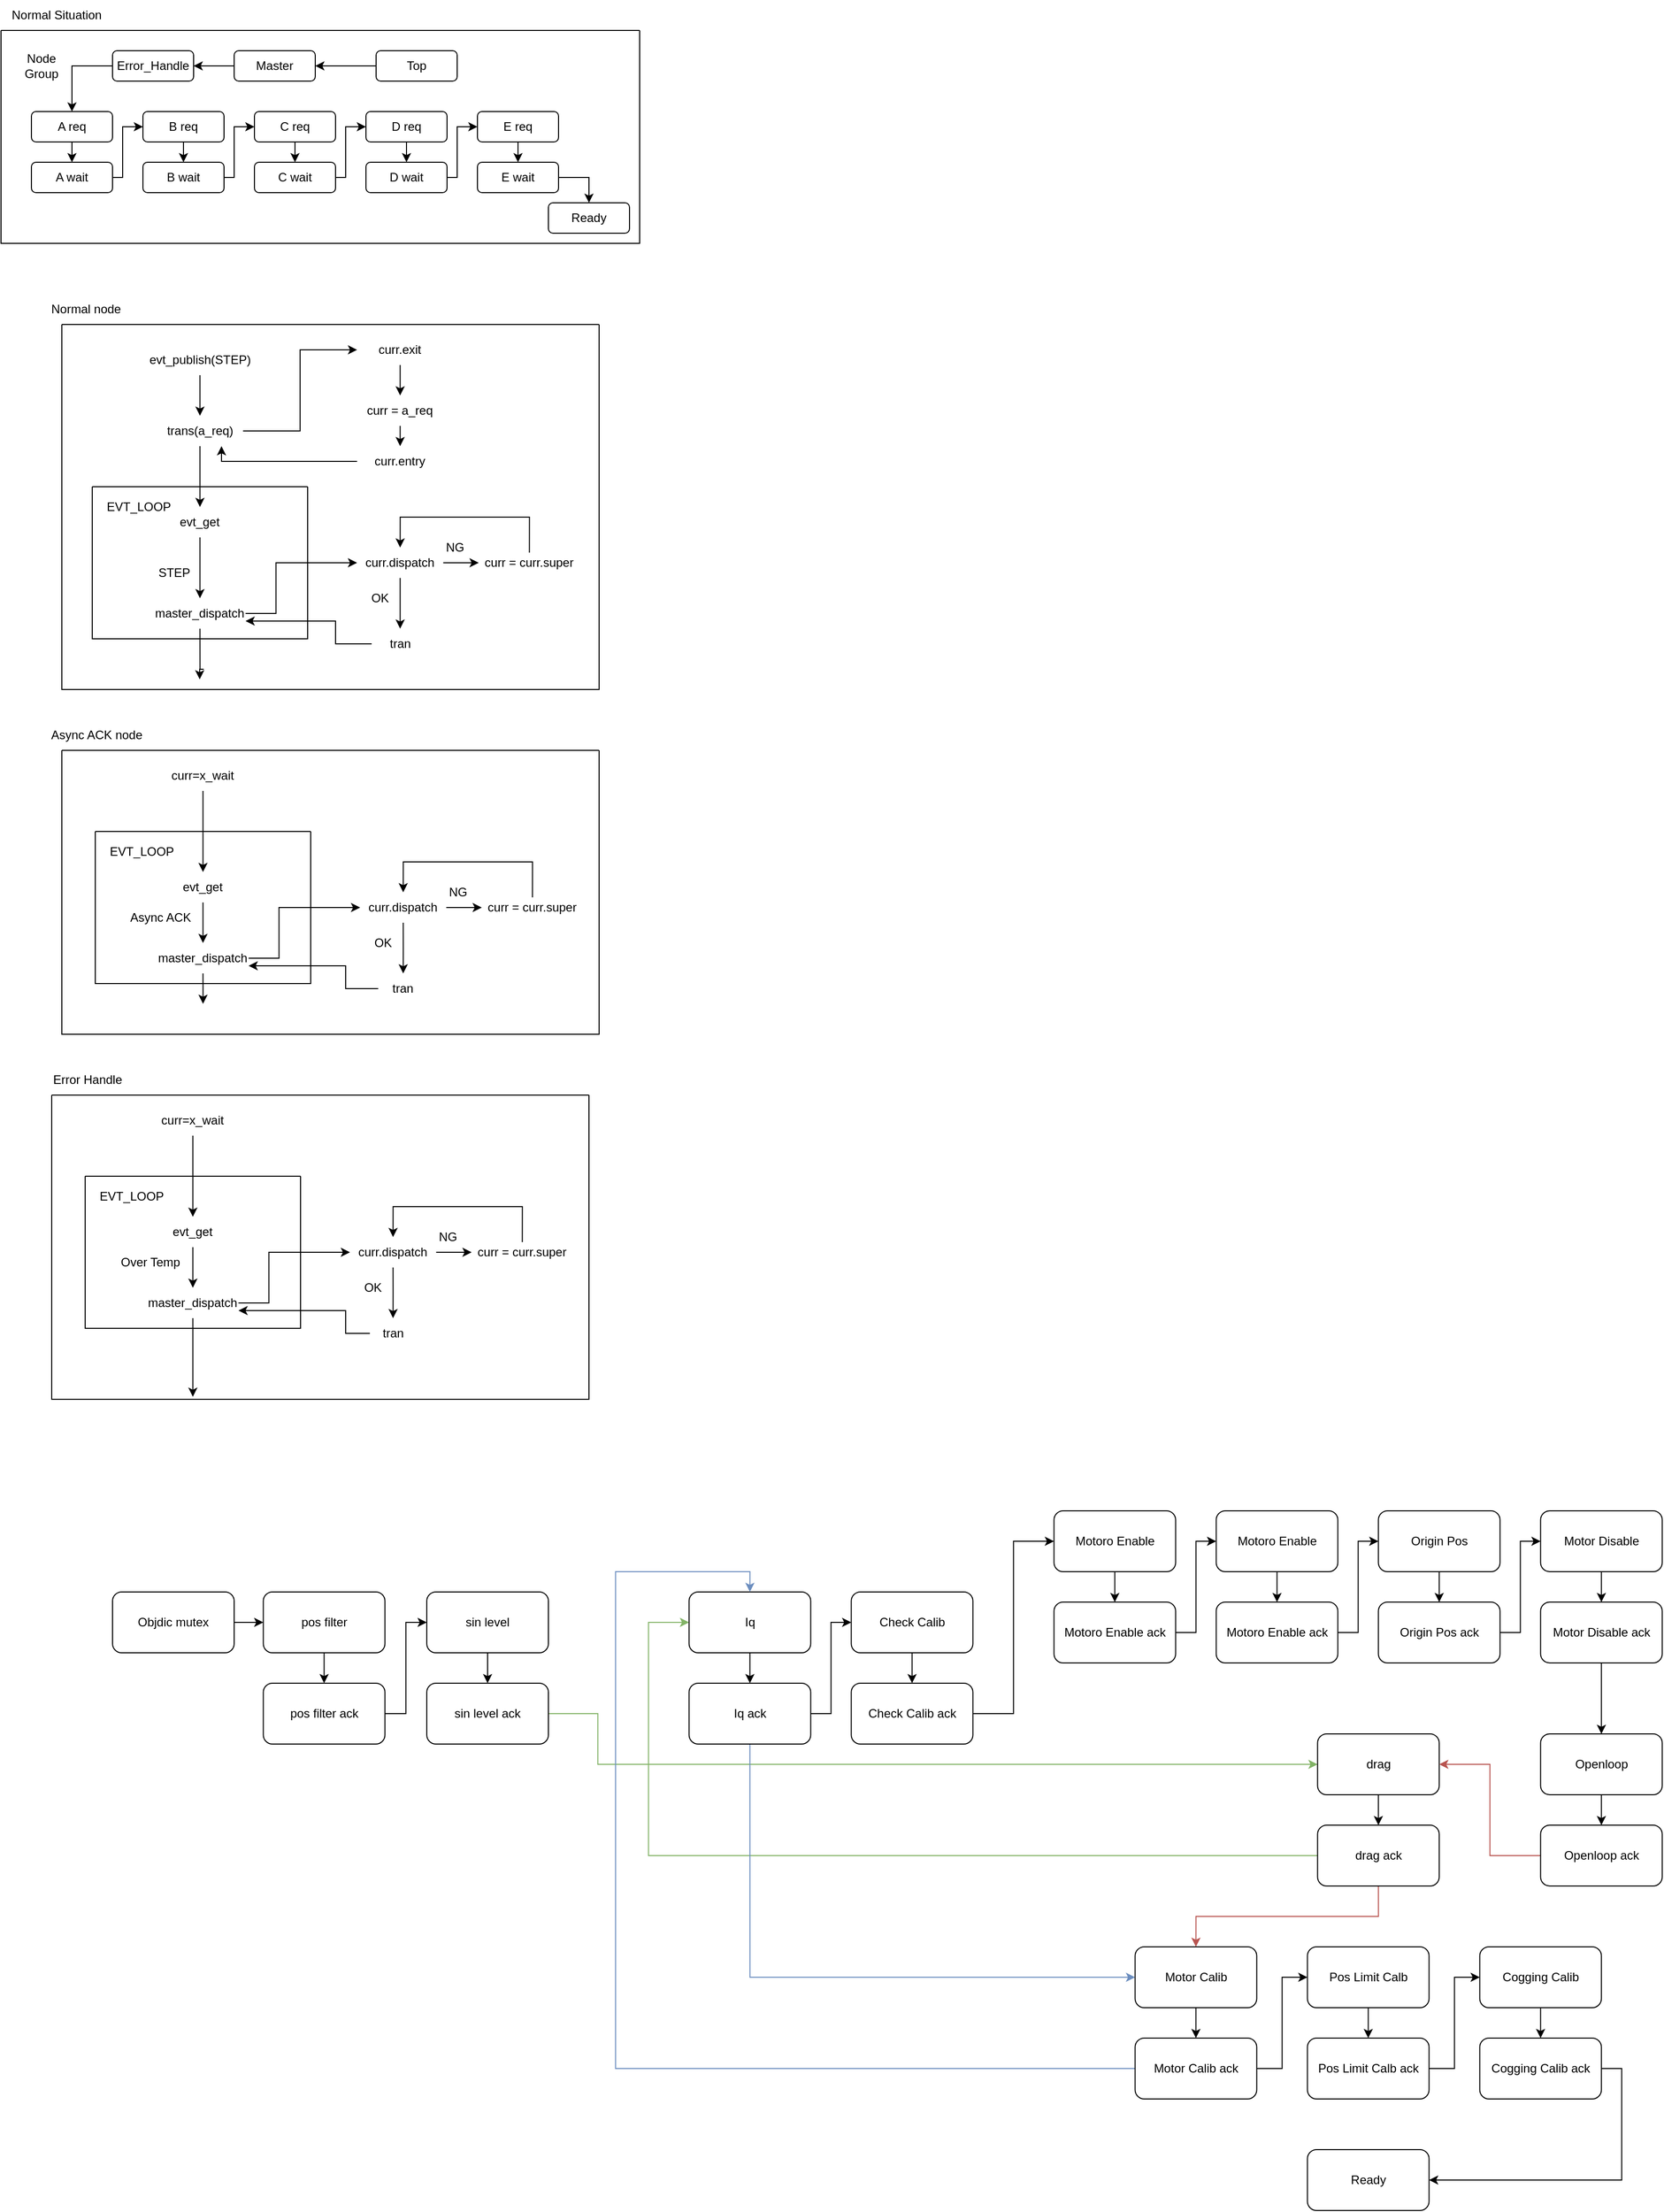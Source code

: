 <mxfile version="28.1.2">
  <diagram name="第 1 页" id="sogPoYRCCqrf2yBT6HBB">
    <mxGraphModel dx="1929" dy="1146" grid="1" gridSize="10" guides="1" tooltips="1" connect="1" arrows="1" fold="1" page="1" pageScale="1" pageWidth="827" pageHeight="1169" math="0" shadow="0">
      <root>
        <mxCell id="0" />
        <mxCell id="1" parent="0" />
        <mxCell id="g_lak4xknPb3sHyO11MJ-3" value="" style="swimlane;startSize=0;" parent="1" vertex="1">
          <mxGeometry x="80" y="70" width="630" height="210" as="geometry">
            <mxRectangle x="100" y="70" width="50" height="40" as="alternateBounds" />
          </mxGeometry>
        </mxCell>
        <mxCell id="g_lak4xknPb3sHyO11MJ-16" style="edgeStyle=orthogonalEdgeStyle;rounded=0;orthogonalLoop=1;jettySize=auto;html=1;exitX=0.5;exitY=1;exitDx=0;exitDy=0;entryX=0.5;entryY=0;entryDx=0;entryDy=0;" parent="g_lak4xknPb3sHyO11MJ-3" source="g_lak4xknPb3sHyO11MJ-2" target="g_lak4xknPb3sHyO11MJ-5" edge="1">
          <mxGeometry relative="1" as="geometry" />
        </mxCell>
        <mxCell id="g_lak4xknPb3sHyO11MJ-2" value="A req" style="rounded=1;whiteSpace=wrap;html=1;" parent="g_lak4xknPb3sHyO11MJ-3" vertex="1">
          <mxGeometry x="30" y="80" width="80" height="30" as="geometry" />
        </mxCell>
        <mxCell id="g_lak4xknPb3sHyO11MJ-4" value="Node Group" style="text;html=1;align=center;verticalAlign=middle;whiteSpace=wrap;rounded=0;" parent="g_lak4xknPb3sHyO11MJ-3" vertex="1">
          <mxGeometry x="10" y="20" width="60" height="30" as="geometry" />
        </mxCell>
        <mxCell id="g_lak4xknPb3sHyO11MJ-17" style="edgeStyle=orthogonalEdgeStyle;rounded=0;orthogonalLoop=1;jettySize=auto;html=1;exitX=1;exitY=0.5;exitDx=0;exitDy=0;entryX=0;entryY=0.5;entryDx=0;entryDy=0;" parent="g_lak4xknPb3sHyO11MJ-3" source="g_lak4xknPb3sHyO11MJ-5" target="g_lak4xknPb3sHyO11MJ-6" edge="1">
          <mxGeometry relative="1" as="geometry">
            <Array as="points">
              <mxPoint x="120" y="145" />
              <mxPoint x="120" y="95" />
            </Array>
          </mxGeometry>
        </mxCell>
        <mxCell id="g_lak4xknPb3sHyO11MJ-5" value="A wait" style="rounded=1;whiteSpace=wrap;html=1;" parent="g_lak4xknPb3sHyO11MJ-3" vertex="1">
          <mxGeometry x="30" y="130" width="80" height="30" as="geometry" />
        </mxCell>
        <mxCell id="g_lak4xknPb3sHyO11MJ-18" style="edgeStyle=orthogonalEdgeStyle;rounded=0;orthogonalLoop=1;jettySize=auto;html=1;exitX=0.5;exitY=1;exitDx=0;exitDy=0;entryX=0.5;entryY=0;entryDx=0;entryDy=0;" parent="g_lak4xknPb3sHyO11MJ-3" source="g_lak4xknPb3sHyO11MJ-6" target="g_lak4xknPb3sHyO11MJ-7" edge="1">
          <mxGeometry relative="1" as="geometry" />
        </mxCell>
        <mxCell id="g_lak4xknPb3sHyO11MJ-6" value="B req" style="rounded=1;whiteSpace=wrap;html=1;" parent="g_lak4xknPb3sHyO11MJ-3" vertex="1">
          <mxGeometry x="140" y="80" width="80" height="30" as="geometry" />
        </mxCell>
        <mxCell id="g_lak4xknPb3sHyO11MJ-24" style="edgeStyle=orthogonalEdgeStyle;rounded=0;orthogonalLoop=1;jettySize=auto;html=1;exitX=1;exitY=0.5;exitDx=0;exitDy=0;entryX=0;entryY=0.5;entryDx=0;entryDy=0;" parent="g_lak4xknPb3sHyO11MJ-3" source="g_lak4xknPb3sHyO11MJ-7" target="g_lak4xknPb3sHyO11MJ-8" edge="1">
          <mxGeometry relative="1" as="geometry">
            <Array as="points">
              <mxPoint x="230" y="145" />
              <mxPoint x="230" y="95" />
            </Array>
          </mxGeometry>
        </mxCell>
        <mxCell id="g_lak4xknPb3sHyO11MJ-7" value="B wait" style="rounded=1;whiteSpace=wrap;html=1;" parent="g_lak4xknPb3sHyO11MJ-3" vertex="1">
          <mxGeometry x="140" y="130" width="80" height="30" as="geometry" />
        </mxCell>
        <mxCell id="g_lak4xknPb3sHyO11MJ-25" style="edgeStyle=orthogonalEdgeStyle;rounded=0;orthogonalLoop=1;jettySize=auto;html=1;exitX=0.5;exitY=1;exitDx=0;exitDy=0;entryX=0.5;entryY=0;entryDx=0;entryDy=0;" parent="g_lak4xknPb3sHyO11MJ-3" source="g_lak4xknPb3sHyO11MJ-8" target="g_lak4xknPb3sHyO11MJ-9" edge="1">
          <mxGeometry relative="1" as="geometry" />
        </mxCell>
        <mxCell id="g_lak4xknPb3sHyO11MJ-8" value="C req" style="rounded=1;whiteSpace=wrap;html=1;" parent="g_lak4xknPb3sHyO11MJ-3" vertex="1">
          <mxGeometry x="250" y="80" width="80" height="30" as="geometry" />
        </mxCell>
        <mxCell id="g_lak4xknPb3sHyO11MJ-26" style="edgeStyle=orthogonalEdgeStyle;rounded=0;orthogonalLoop=1;jettySize=auto;html=1;exitX=1;exitY=0.5;exitDx=0;exitDy=0;entryX=0;entryY=0.5;entryDx=0;entryDy=0;" parent="g_lak4xknPb3sHyO11MJ-3" source="g_lak4xknPb3sHyO11MJ-9" target="g_lak4xknPb3sHyO11MJ-10" edge="1">
          <mxGeometry relative="1" as="geometry">
            <Array as="points">
              <mxPoint x="340" y="145" />
              <mxPoint x="340" y="95" />
            </Array>
          </mxGeometry>
        </mxCell>
        <mxCell id="g_lak4xknPb3sHyO11MJ-9" value="C wait" style="rounded=1;whiteSpace=wrap;html=1;" parent="g_lak4xknPb3sHyO11MJ-3" vertex="1">
          <mxGeometry x="250" y="130" width="80" height="30" as="geometry" />
        </mxCell>
        <mxCell id="g_lak4xknPb3sHyO11MJ-27" style="edgeStyle=orthogonalEdgeStyle;rounded=0;orthogonalLoop=1;jettySize=auto;html=1;exitX=0.5;exitY=1;exitDx=0;exitDy=0;entryX=0.5;entryY=0;entryDx=0;entryDy=0;" parent="g_lak4xknPb3sHyO11MJ-3" source="g_lak4xknPb3sHyO11MJ-10" target="g_lak4xknPb3sHyO11MJ-11" edge="1">
          <mxGeometry relative="1" as="geometry" />
        </mxCell>
        <mxCell id="g_lak4xknPb3sHyO11MJ-10" value="D req" style="rounded=1;whiteSpace=wrap;html=1;" parent="g_lak4xknPb3sHyO11MJ-3" vertex="1">
          <mxGeometry x="360" y="80" width="80" height="30" as="geometry" />
        </mxCell>
        <mxCell id="g_lak4xknPb3sHyO11MJ-28" style="edgeStyle=orthogonalEdgeStyle;rounded=0;orthogonalLoop=1;jettySize=auto;html=1;exitX=1;exitY=0.5;exitDx=0;exitDy=0;entryX=0;entryY=0.5;entryDx=0;entryDy=0;" parent="g_lak4xknPb3sHyO11MJ-3" source="g_lak4xknPb3sHyO11MJ-11" target="g_lak4xknPb3sHyO11MJ-12" edge="1">
          <mxGeometry relative="1" as="geometry">
            <Array as="points">
              <mxPoint x="450" y="145" />
              <mxPoint x="450" y="95" />
            </Array>
          </mxGeometry>
        </mxCell>
        <mxCell id="g_lak4xknPb3sHyO11MJ-11" value="D wait" style="rounded=1;whiteSpace=wrap;html=1;" parent="g_lak4xknPb3sHyO11MJ-3" vertex="1">
          <mxGeometry x="360" y="130" width="80" height="30" as="geometry" />
        </mxCell>
        <mxCell id="g_lak4xknPb3sHyO11MJ-29" style="edgeStyle=orthogonalEdgeStyle;rounded=0;orthogonalLoop=1;jettySize=auto;html=1;exitX=0.5;exitY=1;exitDx=0;exitDy=0;entryX=0.5;entryY=0;entryDx=0;entryDy=0;" parent="g_lak4xknPb3sHyO11MJ-3" source="g_lak4xknPb3sHyO11MJ-12" target="g_lak4xknPb3sHyO11MJ-13" edge="1">
          <mxGeometry relative="1" as="geometry" />
        </mxCell>
        <mxCell id="g_lak4xknPb3sHyO11MJ-12" value="E req" style="rounded=1;whiteSpace=wrap;html=1;" parent="g_lak4xknPb3sHyO11MJ-3" vertex="1">
          <mxGeometry x="470" y="80" width="80" height="30" as="geometry" />
        </mxCell>
        <mxCell id="g_lak4xknPb3sHyO11MJ-31" style="edgeStyle=orthogonalEdgeStyle;rounded=0;orthogonalLoop=1;jettySize=auto;html=1;exitX=1;exitY=0.5;exitDx=0;exitDy=0;entryX=0.5;entryY=0;entryDx=0;entryDy=0;" parent="g_lak4xknPb3sHyO11MJ-3" source="g_lak4xknPb3sHyO11MJ-13" target="g_lak4xknPb3sHyO11MJ-30" edge="1">
          <mxGeometry relative="1" as="geometry" />
        </mxCell>
        <mxCell id="g_lak4xknPb3sHyO11MJ-13" value="E wait" style="rounded=1;whiteSpace=wrap;html=1;" parent="g_lak4xknPb3sHyO11MJ-3" vertex="1">
          <mxGeometry x="470" y="130" width="80" height="30" as="geometry" />
        </mxCell>
        <mxCell id="g_lak4xknPb3sHyO11MJ-124" style="edgeStyle=orthogonalEdgeStyle;rounded=0;orthogonalLoop=1;jettySize=auto;html=1;exitX=0;exitY=0.5;exitDx=0;exitDy=0;entryX=1;entryY=0.5;entryDx=0;entryDy=0;" parent="g_lak4xknPb3sHyO11MJ-3" source="g_lak4xknPb3sHyO11MJ-20" target="g_lak4xknPb3sHyO11MJ-123" edge="1">
          <mxGeometry relative="1" as="geometry" />
        </mxCell>
        <mxCell id="g_lak4xknPb3sHyO11MJ-20" value="Master" style="rounded=1;whiteSpace=wrap;html=1;" parent="g_lak4xknPb3sHyO11MJ-3" vertex="1">
          <mxGeometry x="230" y="20" width="80" height="30" as="geometry" />
        </mxCell>
        <mxCell id="g_lak4xknPb3sHyO11MJ-22" style="edgeStyle=orthogonalEdgeStyle;rounded=0;orthogonalLoop=1;jettySize=auto;html=1;exitX=0;exitY=0.5;exitDx=0;exitDy=0;entryX=1;entryY=0.5;entryDx=0;entryDy=0;" parent="g_lak4xknPb3sHyO11MJ-3" source="g_lak4xknPb3sHyO11MJ-21" target="g_lak4xknPb3sHyO11MJ-20" edge="1">
          <mxGeometry relative="1" as="geometry" />
        </mxCell>
        <mxCell id="g_lak4xknPb3sHyO11MJ-21" value="Top" style="rounded=1;whiteSpace=wrap;html=1;" parent="g_lak4xknPb3sHyO11MJ-3" vertex="1">
          <mxGeometry x="370" y="20" width="80" height="30" as="geometry" />
        </mxCell>
        <mxCell id="g_lak4xknPb3sHyO11MJ-30" value="Ready" style="rounded=1;whiteSpace=wrap;html=1;" parent="g_lak4xknPb3sHyO11MJ-3" vertex="1">
          <mxGeometry x="540" y="170" width="80" height="30" as="geometry" />
        </mxCell>
        <mxCell id="g_lak4xknPb3sHyO11MJ-125" style="edgeStyle=orthogonalEdgeStyle;rounded=0;orthogonalLoop=1;jettySize=auto;html=1;exitX=0;exitY=0.5;exitDx=0;exitDy=0;entryX=0.5;entryY=0;entryDx=0;entryDy=0;" parent="g_lak4xknPb3sHyO11MJ-3" source="g_lak4xknPb3sHyO11MJ-123" target="g_lak4xknPb3sHyO11MJ-2" edge="1">
          <mxGeometry relative="1" as="geometry" />
        </mxCell>
        <mxCell id="g_lak4xknPb3sHyO11MJ-123" value="Error_Handle" style="rounded=1;whiteSpace=wrap;html=1;" parent="g_lak4xknPb3sHyO11MJ-3" vertex="1">
          <mxGeometry x="110" y="20" width="80" height="30" as="geometry" />
        </mxCell>
        <mxCell id="g_lak4xknPb3sHyO11MJ-32" value="Normal Situation" style="text;html=1;align=center;verticalAlign=middle;whiteSpace=wrap;rounded=0;" parent="1" vertex="1">
          <mxGeometry x="80" y="40" width="110" height="30" as="geometry" />
        </mxCell>
        <mxCell id="g_lak4xknPb3sHyO11MJ-56" style="edgeStyle=orthogonalEdgeStyle;rounded=0;orthogonalLoop=1;jettySize=auto;html=1;exitX=1;exitY=0.5;exitDx=0;exitDy=0;entryX=0;entryY=0.5;entryDx=0;entryDy=0;" parent="1" source="g_lak4xknPb3sHyO11MJ-33" target="g_lak4xknPb3sHyO11MJ-55" edge="1">
          <mxGeometry relative="1" as="geometry">
            <Array as="points">
              <mxPoint x="351.25" y="645" />
              <mxPoint x="351.25" y="595" />
            </Array>
          </mxGeometry>
        </mxCell>
        <mxCell id="g_lak4xknPb3sHyO11MJ-121" style="edgeStyle=orthogonalEdgeStyle;rounded=0;orthogonalLoop=1;jettySize=auto;html=1;exitX=0.5;exitY=1;exitDx=0;exitDy=0;" parent="1" source="g_lak4xknPb3sHyO11MJ-33" edge="1">
          <mxGeometry relative="1" as="geometry">
            <mxPoint x="276" y="710" as="targetPoint" />
            <Array as="points">
              <mxPoint x="280" y="700" />
              <mxPoint x="280" y="700" />
            </Array>
          </mxGeometry>
        </mxCell>
        <mxCell id="g_lak4xknPb3sHyO11MJ-33" value="&lt;div data-docx-has-block-data=&quot;false&quot; data-lark-html-role=&quot;root&quot; data-page-id=&quot;FFf3dKYjiomsXBxuDeccj9uYnKd&quot;&gt;&lt;div class=&quot;old-record-id-VEfAdGlELorIsYx347QcFnDenlb&quot; style=&quot;white-space:pre;&quot;&gt;master_dispatch&lt;/div&gt;&lt;/div&gt;&lt;span class=&quot;lark-record-clipboard&quot; data-lark-record-format=&quot;docx/text&quot; data-lark-record-data=&quot;{&amp;quot;rootId&amp;quot;:&amp;quot;FFf3dKYjiomsXBxuDeccj9uYnKd&amp;quot;,&amp;quot;text&amp;quot;:{&amp;quot;initialAttributedTexts&amp;quot;:{&amp;quot;text&amp;quot;:{&amp;quot;0&amp;quot;:&amp;quot;master_dispatch&amp;quot;},&amp;quot;attribs&amp;quot;:{&amp;quot;0&amp;quot;:&amp;quot;*0+f&amp;quot;}},&amp;quot;apool&amp;quot;:{&amp;quot;numToAttrib&amp;quot;:{&amp;quot;0&amp;quot;:[&amp;quot;author&amp;quot;,&amp;quot;7477387424709328915&amp;quot;]},&amp;quot;nextNum&amp;quot;:1}},&amp;quot;type&amp;quot;:&amp;quot;text&amp;quot;,&amp;quot;referenceRecordMap&amp;quot;:{},&amp;quot;extra&amp;quot;:{&amp;quot;channel&amp;quot;:&amp;quot;saas&amp;quot;,&amp;quot;isEqualBlockSelection&amp;quot;:false,&amp;quot;pasteRandomId&amp;quot;:&amp;quot;3a9d1445-7dd4-4d2e-8f2d-b5e68322a748&amp;quot;,&amp;quot;mention_page_title&amp;quot;:{},&amp;quot;external_mention_url&amp;quot;:{}},&amp;quot;isKeepQuoteContainer&amp;quot;:false,&amp;quot;isFromCode&amp;quot;:true,&amp;quot;selection&amp;quot;:[{&amp;quot;id&amp;quot;:35,&amp;quot;type&amp;quot;:&amp;quot;text&amp;quot;,&amp;quot;selection&amp;quot;:{&amp;quot;start&amp;quot;:28,&amp;quot;end&amp;quot;:43},&amp;quot;recordId&amp;quot;:&amp;quot;VEfAdGlELorIsYx347QcFnDenlb&amp;quot;}],&amp;quot;payloadMap&amp;quot;:{},&amp;quot;isCut&amp;quot;:false}&quot;&gt;&lt;/span&gt;" style="text;html=1;align=center;verticalAlign=middle;whiteSpace=wrap;rounded=0;" parent="1" vertex="1">
          <mxGeometry x="231.25" y="630" width="90" height="30" as="geometry" />
        </mxCell>
        <mxCell id="g_lak4xknPb3sHyO11MJ-44" style="edgeStyle=orthogonalEdgeStyle;rounded=0;orthogonalLoop=1;jettySize=auto;html=1;exitX=0.5;exitY=1;exitDx=0;exitDy=0;entryX=0.5;entryY=0;entryDx=0;entryDy=0;" parent="1" source="g_lak4xknPb3sHyO11MJ-34" target="g_lak4xknPb3sHyO11MJ-43" edge="1">
          <mxGeometry relative="1" as="geometry" />
        </mxCell>
        <mxCell id="g_lak4xknPb3sHyO11MJ-34" value="&lt;div data-docx-has-block-data=&quot;false&quot; data-lark-html-role=&quot;root&quot; data-page-id=&quot;FFf3dKYjiomsXBxuDeccj9uYnKd&quot;&gt;&lt;div class=&quot;old-record-id-VEfAdGlELorIsYx347QcFnDenlb&quot; style=&quot;white-space:pre;&quot;&gt;&lt;div data-docx-has-block-data=&quot;false&quot; data-lark-html-role=&quot;root&quot; data-page-id=&quot;FFf3dKYjiomsXBxuDeccj9uYnKd&quot;&gt;&lt;div class=&quot;old-record-id-PUSNd8Cdko4FATxJq5JcLycXnTx&quot;&gt;evt_publish(STEP)&lt;/div&gt;&lt;/div&gt;&lt;span class=&quot;lark-record-clipboard&quot; data-lark-record-format=&quot;docx/text&quot; data-lark-record-data=&quot;{&amp;quot;rootId&amp;quot;:&amp;quot;FFf3dKYjiomsXBxuDeccj9uYnKd&amp;quot;,&amp;quot;text&amp;quot;:{&amp;quot;initialAttributedTexts&amp;quot;:{&amp;quot;text&amp;quot;:{&amp;quot;0&amp;quot;:&amp;quot;evt_publish(EVT_STEP_NEXT)&amp;quot;},&amp;quot;attribs&amp;quot;:{&amp;quot;0&amp;quot;:&amp;quot;*0+q&amp;quot;}},&amp;quot;apool&amp;quot;:{&amp;quot;numToAttrib&amp;quot;:{&amp;quot;0&amp;quot;:[&amp;quot;author&amp;quot;,&amp;quot;7477387424709328915&amp;quot;]},&amp;quot;nextNum&amp;quot;:1}},&amp;quot;type&amp;quot;:&amp;quot;text&amp;quot;,&amp;quot;referenceRecordMap&amp;quot;:{},&amp;quot;extra&amp;quot;:{&amp;quot;channel&amp;quot;:&amp;quot;saas&amp;quot;,&amp;quot;isEqualBlockSelection&amp;quot;:false,&amp;quot;pasteRandomId&amp;quot;:&amp;quot;6ae9989c-4363-4ca6-9e73-56ac55c976ef&amp;quot;,&amp;quot;mention_page_title&amp;quot;:{},&amp;quot;external_mention_url&amp;quot;:{}},&amp;quot;isKeepQuoteContainer&amp;quot;:false,&amp;quot;isFromCode&amp;quot;:true,&amp;quot;selection&amp;quot;:[{&amp;quot;id&amp;quot;:32,&amp;quot;type&amp;quot;:&amp;quot;text&amp;quot;,&amp;quot;selection&amp;quot;:{&amp;quot;start&amp;quot;:31,&amp;quot;end&amp;quot;:57},&amp;quot;recordId&amp;quot;:&amp;quot;PUSNd8Cdko4FATxJq5JcLycXnTx&amp;quot;}],&amp;quot;payloadMap&amp;quot;:{},&amp;quot;isCut&amp;quot;:false}&quot;&gt;&lt;/span&gt;&lt;/div&gt;&lt;/div&gt;&lt;span class=&quot;lark-record-clipboard&quot; data-lark-record-format=&quot;docx/text&quot; data-lark-record-data=&quot;{&amp;quot;rootId&amp;quot;:&amp;quot;FFf3dKYjiomsXBxuDeccj9uYnKd&amp;quot;,&amp;quot;text&amp;quot;:{&amp;quot;initialAttributedTexts&amp;quot;:{&amp;quot;text&amp;quot;:{&amp;quot;0&amp;quot;:&amp;quot;master_dispatch&amp;quot;},&amp;quot;attribs&amp;quot;:{&amp;quot;0&amp;quot;:&amp;quot;*0+f&amp;quot;}},&amp;quot;apool&amp;quot;:{&amp;quot;numToAttrib&amp;quot;:{&amp;quot;0&amp;quot;:[&amp;quot;author&amp;quot;,&amp;quot;7477387424709328915&amp;quot;]},&amp;quot;nextNum&amp;quot;:1}},&amp;quot;type&amp;quot;:&amp;quot;text&amp;quot;,&amp;quot;referenceRecordMap&amp;quot;:{},&amp;quot;extra&amp;quot;:{&amp;quot;channel&amp;quot;:&amp;quot;saas&amp;quot;,&amp;quot;isEqualBlockSelection&amp;quot;:false,&amp;quot;pasteRandomId&amp;quot;:&amp;quot;3a9d1445-7dd4-4d2e-8f2d-b5e68322a748&amp;quot;,&amp;quot;mention_page_title&amp;quot;:{},&amp;quot;external_mention_url&amp;quot;:{}},&amp;quot;isKeepQuoteContainer&amp;quot;:false,&amp;quot;isFromCode&amp;quot;:true,&amp;quot;selection&amp;quot;:[{&amp;quot;id&amp;quot;:35,&amp;quot;type&amp;quot;:&amp;quot;text&amp;quot;,&amp;quot;selection&amp;quot;:{&amp;quot;start&amp;quot;:28,&amp;quot;end&amp;quot;:43},&amp;quot;recordId&amp;quot;:&amp;quot;VEfAdGlELorIsYx347QcFnDenlb&amp;quot;}],&amp;quot;payloadMap&amp;quot;:{},&amp;quot;isCut&amp;quot;:false}&quot;&gt;&lt;/span&gt;" style="text;html=1;align=center;verticalAlign=middle;whiteSpace=wrap;rounded=0;" parent="1" vertex="1">
          <mxGeometry x="208.75" y="380" width="135" height="30" as="geometry" />
        </mxCell>
        <mxCell id="g_lak4xknPb3sHyO11MJ-38" style="edgeStyle=orthogonalEdgeStyle;rounded=0;orthogonalLoop=1;jettySize=auto;html=1;exitX=0.5;exitY=1;exitDx=0;exitDy=0;entryX=0.5;entryY=0;entryDx=0;entryDy=0;" parent="1" source="g_lak4xknPb3sHyO11MJ-36" target="g_lak4xknPb3sHyO11MJ-33" edge="1">
          <mxGeometry relative="1" as="geometry" />
        </mxCell>
        <mxCell id="g_lak4xknPb3sHyO11MJ-36" value="&lt;div data-docx-has-block-data=&quot;false&quot; data-lark-html-role=&quot;root&quot; data-page-id=&quot;FFf3dKYjiomsXBxuDeccj9uYnKd&quot;&gt;&lt;div class=&quot;old-record-id-VEfAdGlELorIsYx347QcFnDenlb&quot; style=&quot;white-space:pre;&quot;&gt;&lt;div data-docx-has-block-data=&quot;false&quot; data-lark-html-role=&quot;root&quot; data-page-id=&quot;FFf3dKYjiomsXBxuDeccj9uYnKd&quot;&gt;&lt;div class=&quot;old-record-id-PUSNd8Cdko4FATxJq5JcLycXnTx&quot;&gt;evt_get&lt;/div&gt;&lt;/div&gt;&lt;span class=&quot;lark-record-clipboard&quot; data-lark-record-format=&quot;docx/text&quot; data-lark-record-data=&quot;{&amp;quot;rootId&amp;quot;:&amp;quot;FFf3dKYjiomsXBxuDeccj9uYnKd&amp;quot;,&amp;quot;text&amp;quot;:{&amp;quot;initialAttributedTexts&amp;quot;:{&amp;quot;text&amp;quot;:{&amp;quot;0&amp;quot;:&amp;quot;evt_get&amp;quot;},&amp;quot;attribs&amp;quot;:{&amp;quot;0&amp;quot;:&amp;quot;*0+7&amp;quot;}},&amp;quot;apool&amp;quot;:{&amp;quot;numToAttrib&amp;quot;:{&amp;quot;0&amp;quot;:[&amp;quot;author&amp;quot;,&amp;quot;7477387424709328915&amp;quot;]},&amp;quot;nextNum&amp;quot;:1}},&amp;quot;type&amp;quot;:&amp;quot;text&amp;quot;,&amp;quot;referenceRecordMap&amp;quot;:{},&amp;quot;extra&amp;quot;:{&amp;quot;channel&amp;quot;:&amp;quot;saas&amp;quot;,&amp;quot;isEqualBlockSelection&amp;quot;:false,&amp;quot;pasteRandomId&amp;quot;:&amp;quot;74d30f30-1e0a-42d6-9610-fc32154891e5&amp;quot;,&amp;quot;mention_page_title&amp;quot;:{},&amp;quot;external_mention_url&amp;quot;:{}},&amp;quot;isKeepQuoteContainer&amp;quot;:false,&amp;quot;isFromCode&amp;quot;:true,&amp;quot;selection&amp;quot;:[{&amp;quot;id&amp;quot;:32,&amp;quot;type&amp;quot;:&amp;quot;text&amp;quot;,&amp;quot;selection&amp;quot;:{&amp;quot;start&amp;quot;:133,&amp;quot;end&amp;quot;:140},&amp;quot;recordId&amp;quot;:&amp;quot;PUSNd8Cdko4FATxJq5JcLycXnTx&amp;quot;}],&amp;quot;payloadMap&amp;quot;:{},&amp;quot;isCut&amp;quot;:false}&quot;&gt;&lt;/span&gt;&lt;/div&gt;&lt;/div&gt;&lt;span class=&quot;lark-record-clipboard&quot; data-lark-record-format=&quot;docx/text&quot; data-lark-record-data=&quot;{&amp;quot;rootId&amp;quot;:&amp;quot;FFf3dKYjiomsXBxuDeccj9uYnKd&amp;quot;,&amp;quot;text&amp;quot;:{&amp;quot;initialAttributedTexts&amp;quot;:{&amp;quot;text&amp;quot;:{&amp;quot;0&amp;quot;:&amp;quot;master_dispatch&amp;quot;},&amp;quot;attribs&amp;quot;:{&amp;quot;0&amp;quot;:&amp;quot;*0+f&amp;quot;}},&amp;quot;apool&amp;quot;:{&amp;quot;numToAttrib&amp;quot;:{&amp;quot;0&amp;quot;:[&amp;quot;author&amp;quot;,&amp;quot;7477387424709328915&amp;quot;]},&amp;quot;nextNum&amp;quot;:1}},&amp;quot;type&amp;quot;:&amp;quot;text&amp;quot;,&amp;quot;referenceRecordMap&amp;quot;:{},&amp;quot;extra&amp;quot;:{&amp;quot;channel&amp;quot;:&amp;quot;saas&amp;quot;,&amp;quot;isEqualBlockSelection&amp;quot;:false,&amp;quot;pasteRandomId&amp;quot;:&amp;quot;3a9d1445-7dd4-4d2e-8f2d-b5e68322a748&amp;quot;,&amp;quot;mention_page_title&amp;quot;:{},&amp;quot;external_mention_url&amp;quot;:{}},&amp;quot;isKeepQuoteContainer&amp;quot;:false,&amp;quot;isFromCode&amp;quot;:true,&amp;quot;selection&amp;quot;:[{&amp;quot;id&amp;quot;:35,&amp;quot;type&amp;quot;:&amp;quot;text&amp;quot;,&amp;quot;selection&amp;quot;:{&amp;quot;start&amp;quot;:28,&amp;quot;end&amp;quot;:43},&amp;quot;recordId&amp;quot;:&amp;quot;VEfAdGlELorIsYx347QcFnDenlb&amp;quot;}],&amp;quot;payloadMap&amp;quot;:{},&amp;quot;isCut&amp;quot;:false}&quot;&gt;&lt;/span&gt;" style="text;html=1;align=center;verticalAlign=middle;whiteSpace=wrap;rounded=0;" parent="1" vertex="1">
          <mxGeometry x="231.25" y="540" width="90" height="30" as="geometry" />
        </mxCell>
        <mxCell id="g_lak4xknPb3sHyO11MJ-40" value="" style="swimlane;startSize=0;" parent="1" vertex="1">
          <mxGeometry x="170" y="520" width="212.5" height="150" as="geometry">
            <mxRectangle x="147.5" y="440" width="50" height="40" as="alternateBounds" />
          </mxGeometry>
        </mxCell>
        <mxCell id="g_lak4xknPb3sHyO11MJ-41" value="EVT_LOOP" style="text;html=1;align=center;verticalAlign=middle;whiteSpace=wrap;rounded=0;" parent="g_lak4xknPb3sHyO11MJ-40" vertex="1">
          <mxGeometry x="11.25" y="10" width="70" height="20" as="geometry" />
        </mxCell>
        <mxCell id="g_lak4xknPb3sHyO11MJ-39" value="STEP" style="text;html=1;align=center;verticalAlign=middle;whiteSpace=wrap;rounded=0;" parent="g_lak4xknPb3sHyO11MJ-40" vertex="1">
          <mxGeometry x="51.25" y="70" width="60" height="30" as="geometry" />
        </mxCell>
        <mxCell id="g_lak4xknPb3sHyO11MJ-45" style="edgeStyle=orthogonalEdgeStyle;rounded=0;orthogonalLoop=1;jettySize=auto;html=1;exitX=0.5;exitY=1;exitDx=0;exitDy=0;entryX=0.5;entryY=0;entryDx=0;entryDy=0;" parent="1" source="g_lak4xknPb3sHyO11MJ-43" target="g_lak4xknPb3sHyO11MJ-36" edge="1">
          <mxGeometry relative="1" as="geometry" />
        </mxCell>
        <mxCell id="g_lak4xknPb3sHyO11MJ-50" style="edgeStyle=orthogonalEdgeStyle;rounded=0;orthogonalLoop=1;jettySize=auto;html=1;exitX=1;exitY=0.5;exitDx=0;exitDy=0;entryX=0;entryY=0.5;entryDx=0;entryDy=0;" parent="1" source="g_lak4xknPb3sHyO11MJ-43" target="g_lak4xknPb3sHyO11MJ-47" edge="1">
          <mxGeometry relative="1" as="geometry" />
        </mxCell>
        <mxCell id="g_lak4xknPb3sHyO11MJ-43" value="&lt;div data-docx-has-block-data=&quot;false&quot; data-lark-html-role=&quot;root&quot; data-page-id=&quot;FFf3dKYjiomsXBxuDeccj9uYnKd&quot;&gt;&lt;div class=&quot;old-record-id-VEfAdGlELorIsYx347QcFnDenlb&quot; style=&quot;white-space:pre;&quot;&gt;&lt;div data-docx-has-block-data=&quot;false&quot; data-lark-html-role=&quot;root&quot; data-page-id=&quot;FFf3dKYjiomsXBxuDeccj9uYnKd&quot;&gt;&lt;div class=&quot;old-record-id-PUSNd8Cdko4FATxJq5JcLycXnTx&quot;&gt;trans(a_req)&lt;/div&gt;&lt;/div&gt;&lt;span class=&quot;lark-record-clipboard&quot; data-lark-record-format=&quot;docx/text&quot; data-lark-record-data=&quot;{&amp;quot;rootId&amp;quot;:&amp;quot;FFf3dKYjiomsXBxuDeccj9uYnKd&amp;quot;,&amp;quot;text&amp;quot;:{&amp;quot;initialAttributedTexts&amp;quot;:{&amp;quot;text&amp;quot;:{&amp;quot;0&amp;quot;:&amp;quot;evt_publish(EVT_STEP_NEXT)&amp;quot;},&amp;quot;attribs&amp;quot;:{&amp;quot;0&amp;quot;:&amp;quot;*0+q&amp;quot;}},&amp;quot;apool&amp;quot;:{&amp;quot;numToAttrib&amp;quot;:{&amp;quot;0&amp;quot;:[&amp;quot;author&amp;quot;,&amp;quot;7477387424709328915&amp;quot;]},&amp;quot;nextNum&amp;quot;:1}},&amp;quot;type&amp;quot;:&amp;quot;text&amp;quot;,&amp;quot;referenceRecordMap&amp;quot;:{},&amp;quot;extra&amp;quot;:{&amp;quot;channel&amp;quot;:&amp;quot;saas&amp;quot;,&amp;quot;isEqualBlockSelection&amp;quot;:false,&amp;quot;pasteRandomId&amp;quot;:&amp;quot;6ae9989c-4363-4ca6-9e73-56ac55c976ef&amp;quot;,&amp;quot;mention_page_title&amp;quot;:{},&amp;quot;external_mention_url&amp;quot;:{}},&amp;quot;isKeepQuoteContainer&amp;quot;:false,&amp;quot;isFromCode&amp;quot;:true,&amp;quot;selection&amp;quot;:[{&amp;quot;id&amp;quot;:32,&amp;quot;type&amp;quot;:&amp;quot;text&amp;quot;,&amp;quot;selection&amp;quot;:{&amp;quot;start&amp;quot;:31,&amp;quot;end&amp;quot;:57},&amp;quot;recordId&amp;quot;:&amp;quot;PUSNd8Cdko4FATxJq5JcLycXnTx&amp;quot;}],&amp;quot;payloadMap&amp;quot;:{},&amp;quot;isCut&amp;quot;:false}&quot;&gt;&lt;/span&gt;&lt;/div&gt;&lt;/div&gt;&lt;span class=&quot;lark-record-clipboard&quot; data-lark-record-format=&quot;docx/text&quot; data-lark-record-data=&quot;{&amp;quot;rootId&amp;quot;:&amp;quot;FFf3dKYjiomsXBxuDeccj9uYnKd&amp;quot;,&amp;quot;text&amp;quot;:{&amp;quot;initialAttributedTexts&amp;quot;:{&amp;quot;text&amp;quot;:{&amp;quot;0&amp;quot;:&amp;quot;master_dispatch&amp;quot;},&amp;quot;attribs&amp;quot;:{&amp;quot;0&amp;quot;:&amp;quot;*0+f&amp;quot;}},&amp;quot;apool&amp;quot;:{&amp;quot;numToAttrib&amp;quot;:{&amp;quot;0&amp;quot;:[&amp;quot;author&amp;quot;,&amp;quot;7477387424709328915&amp;quot;]},&amp;quot;nextNum&amp;quot;:1}},&amp;quot;type&amp;quot;:&amp;quot;text&amp;quot;,&amp;quot;referenceRecordMap&amp;quot;:{},&amp;quot;extra&amp;quot;:{&amp;quot;channel&amp;quot;:&amp;quot;saas&amp;quot;,&amp;quot;isEqualBlockSelection&amp;quot;:false,&amp;quot;pasteRandomId&amp;quot;:&amp;quot;3a9d1445-7dd4-4d2e-8f2d-b5e68322a748&amp;quot;,&amp;quot;mention_page_title&amp;quot;:{},&amp;quot;external_mention_url&amp;quot;:{}},&amp;quot;isKeepQuoteContainer&amp;quot;:false,&amp;quot;isFromCode&amp;quot;:true,&amp;quot;selection&amp;quot;:[{&amp;quot;id&amp;quot;:35,&amp;quot;type&amp;quot;:&amp;quot;text&amp;quot;,&amp;quot;selection&amp;quot;:{&amp;quot;start&amp;quot;:28,&amp;quot;end&amp;quot;:43},&amp;quot;recordId&amp;quot;:&amp;quot;VEfAdGlELorIsYx347QcFnDenlb&amp;quot;}],&amp;quot;payloadMap&amp;quot;:{},&amp;quot;isCut&amp;quot;:false}&quot;&gt;&lt;/span&gt;" style="text;html=1;align=center;verticalAlign=middle;whiteSpace=wrap;rounded=0;" parent="1" vertex="1">
          <mxGeometry x="233.75" y="450" width="85" height="30" as="geometry" />
        </mxCell>
        <mxCell id="g_lak4xknPb3sHyO11MJ-51" style="edgeStyle=orthogonalEdgeStyle;rounded=0;orthogonalLoop=1;jettySize=auto;html=1;exitX=0.5;exitY=1;exitDx=0;exitDy=0;entryX=0.5;entryY=0;entryDx=0;entryDy=0;" parent="1" source="g_lak4xknPb3sHyO11MJ-47" target="g_lak4xknPb3sHyO11MJ-48" edge="1">
          <mxGeometry relative="1" as="geometry" />
        </mxCell>
        <mxCell id="g_lak4xknPb3sHyO11MJ-47" value="&lt;div data-docx-has-block-data=&quot;false&quot; data-lark-html-role=&quot;root&quot; data-page-id=&quot;FFf3dKYjiomsXBxuDeccj9uYnKd&quot;&gt;&lt;div class=&quot;old-record-id-VEfAdGlELorIsYx347QcFnDenlb&quot; style=&quot;white-space:pre;&quot;&gt;&lt;div data-docx-has-block-data=&quot;false&quot; data-lark-html-role=&quot;root&quot; data-page-id=&quot;FFf3dKYjiomsXBxuDeccj9uYnKd&quot;&gt;&lt;div class=&quot;old-record-id-PUSNd8Cdko4FATxJq5JcLycXnTx&quot;&gt;curr.exit&lt;/div&gt;&lt;/div&gt;&lt;span class=&quot;lark-record-clipboard&quot; data-lark-record-format=&quot;docx/text&quot; data-lark-record-data=&quot;{&amp;quot;rootId&amp;quot;:&amp;quot;FFf3dKYjiomsXBxuDeccj9uYnKd&amp;quot;,&amp;quot;text&amp;quot;:{&amp;quot;initialAttributedTexts&amp;quot;:{&amp;quot;text&amp;quot;:{&amp;quot;0&amp;quot;:&amp;quot;evt_publish(EVT_STEP_NEXT)&amp;quot;},&amp;quot;attribs&amp;quot;:{&amp;quot;0&amp;quot;:&amp;quot;*0+q&amp;quot;}},&amp;quot;apool&amp;quot;:{&amp;quot;numToAttrib&amp;quot;:{&amp;quot;0&amp;quot;:[&amp;quot;author&amp;quot;,&amp;quot;7477387424709328915&amp;quot;]},&amp;quot;nextNum&amp;quot;:1}},&amp;quot;type&amp;quot;:&amp;quot;text&amp;quot;,&amp;quot;referenceRecordMap&amp;quot;:{},&amp;quot;extra&amp;quot;:{&amp;quot;channel&amp;quot;:&amp;quot;saas&amp;quot;,&amp;quot;isEqualBlockSelection&amp;quot;:false,&amp;quot;pasteRandomId&amp;quot;:&amp;quot;6ae9989c-4363-4ca6-9e73-56ac55c976ef&amp;quot;,&amp;quot;mention_page_title&amp;quot;:{},&amp;quot;external_mention_url&amp;quot;:{}},&amp;quot;isKeepQuoteContainer&amp;quot;:false,&amp;quot;isFromCode&amp;quot;:true,&amp;quot;selection&amp;quot;:[{&amp;quot;id&amp;quot;:32,&amp;quot;type&amp;quot;:&amp;quot;text&amp;quot;,&amp;quot;selection&amp;quot;:{&amp;quot;start&amp;quot;:31,&amp;quot;end&amp;quot;:57},&amp;quot;recordId&amp;quot;:&amp;quot;PUSNd8Cdko4FATxJq5JcLycXnTx&amp;quot;}],&amp;quot;payloadMap&amp;quot;:{},&amp;quot;isCut&amp;quot;:false}&quot;&gt;&lt;/span&gt;&lt;/div&gt;&lt;/div&gt;&lt;span class=&quot;lark-record-clipboard&quot; data-lark-record-format=&quot;docx/text&quot; data-lark-record-data=&quot;{&amp;quot;rootId&amp;quot;:&amp;quot;FFf3dKYjiomsXBxuDeccj9uYnKd&amp;quot;,&amp;quot;text&amp;quot;:{&amp;quot;initialAttributedTexts&amp;quot;:{&amp;quot;text&amp;quot;:{&amp;quot;0&amp;quot;:&amp;quot;master_dispatch&amp;quot;},&amp;quot;attribs&amp;quot;:{&amp;quot;0&amp;quot;:&amp;quot;*0+f&amp;quot;}},&amp;quot;apool&amp;quot;:{&amp;quot;numToAttrib&amp;quot;:{&amp;quot;0&amp;quot;:[&amp;quot;author&amp;quot;,&amp;quot;7477387424709328915&amp;quot;]},&amp;quot;nextNum&amp;quot;:1}},&amp;quot;type&amp;quot;:&amp;quot;text&amp;quot;,&amp;quot;referenceRecordMap&amp;quot;:{},&amp;quot;extra&amp;quot;:{&amp;quot;channel&amp;quot;:&amp;quot;saas&amp;quot;,&amp;quot;isEqualBlockSelection&amp;quot;:false,&amp;quot;pasteRandomId&amp;quot;:&amp;quot;3a9d1445-7dd4-4d2e-8f2d-b5e68322a748&amp;quot;,&amp;quot;mention_page_title&amp;quot;:{},&amp;quot;external_mention_url&amp;quot;:{}},&amp;quot;isKeepQuoteContainer&amp;quot;:false,&amp;quot;isFromCode&amp;quot;:true,&amp;quot;selection&amp;quot;:[{&amp;quot;id&amp;quot;:35,&amp;quot;type&amp;quot;:&amp;quot;text&amp;quot;,&amp;quot;selection&amp;quot;:{&amp;quot;start&amp;quot;:28,&amp;quot;end&amp;quot;:43},&amp;quot;recordId&amp;quot;:&amp;quot;VEfAdGlELorIsYx347QcFnDenlb&amp;quot;}],&amp;quot;payloadMap&amp;quot;:{},&amp;quot;isCut&amp;quot;:false}&quot;&gt;&lt;/span&gt;" style="text;html=1;align=center;verticalAlign=middle;whiteSpace=wrap;rounded=0;" parent="1" vertex="1">
          <mxGeometry x="431.25" y="370" width="85" height="30" as="geometry" />
        </mxCell>
        <mxCell id="g_lak4xknPb3sHyO11MJ-52" style="edgeStyle=orthogonalEdgeStyle;rounded=0;orthogonalLoop=1;jettySize=auto;html=1;exitX=0.5;exitY=1;exitDx=0;exitDy=0;entryX=0.5;entryY=0;entryDx=0;entryDy=0;" parent="1" source="g_lak4xknPb3sHyO11MJ-48" target="g_lak4xknPb3sHyO11MJ-49" edge="1">
          <mxGeometry relative="1" as="geometry" />
        </mxCell>
        <mxCell id="g_lak4xknPb3sHyO11MJ-48" value="&lt;div data-docx-has-block-data=&quot;false&quot; data-lark-html-role=&quot;root&quot; data-page-id=&quot;FFf3dKYjiomsXBxuDeccj9uYnKd&quot;&gt;&lt;div class=&quot;old-record-id-VEfAdGlELorIsYx347QcFnDenlb&quot; style=&quot;white-space:pre;&quot;&gt;&lt;div data-docx-has-block-data=&quot;false&quot; data-lark-html-role=&quot;root&quot; data-page-id=&quot;FFf3dKYjiomsXBxuDeccj9uYnKd&quot;&gt;&lt;div class=&quot;old-record-id-PUSNd8Cdko4FATxJq5JcLycXnTx&quot;&gt;curr = a_req&lt;/div&gt;&lt;/div&gt;&lt;span class=&quot;lark-record-clipboard&quot; data-lark-record-format=&quot;docx/text&quot; data-lark-record-data=&quot;{&amp;quot;rootId&amp;quot;:&amp;quot;FFf3dKYjiomsXBxuDeccj9uYnKd&amp;quot;,&amp;quot;text&amp;quot;:{&amp;quot;initialAttributedTexts&amp;quot;:{&amp;quot;text&amp;quot;:{&amp;quot;0&amp;quot;:&amp;quot;evt_publish(EVT_STEP_NEXT)&amp;quot;},&amp;quot;attribs&amp;quot;:{&amp;quot;0&amp;quot;:&amp;quot;*0+q&amp;quot;}},&amp;quot;apool&amp;quot;:{&amp;quot;numToAttrib&amp;quot;:{&amp;quot;0&amp;quot;:[&amp;quot;author&amp;quot;,&amp;quot;7477387424709328915&amp;quot;]},&amp;quot;nextNum&amp;quot;:1}},&amp;quot;type&amp;quot;:&amp;quot;text&amp;quot;,&amp;quot;referenceRecordMap&amp;quot;:{},&amp;quot;extra&amp;quot;:{&amp;quot;channel&amp;quot;:&amp;quot;saas&amp;quot;,&amp;quot;isEqualBlockSelection&amp;quot;:false,&amp;quot;pasteRandomId&amp;quot;:&amp;quot;6ae9989c-4363-4ca6-9e73-56ac55c976ef&amp;quot;,&amp;quot;mention_page_title&amp;quot;:{},&amp;quot;external_mention_url&amp;quot;:{}},&amp;quot;isKeepQuoteContainer&amp;quot;:false,&amp;quot;isFromCode&amp;quot;:true,&amp;quot;selection&amp;quot;:[{&amp;quot;id&amp;quot;:32,&amp;quot;type&amp;quot;:&amp;quot;text&amp;quot;,&amp;quot;selection&amp;quot;:{&amp;quot;start&amp;quot;:31,&amp;quot;end&amp;quot;:57},&amp;quot;recordId&amp;quot;:&amp;quot;PUSNd8Cdko4FATxJq5JcLycXnTx&amp;quot;}],&amp;quot;payloadMap&amp;quot;:{},&amp;quot;isCut&amp;quot;:false}&quot;&gt;&lt;/span&gt;&lt;/div&gt;&lt;/div&gt;&lt;span class=&quot;lark-record-clipboard&quot; data-lark-record-format=&quot;docx/text&quot; data-lark-record-data=&quot;{&amp;quot;rootId&amp;quot;:&amp;quot;FFf3dKYjiomsXBxuDeccj9uYnKd&amp;quot;,&amp;quot;text&amp;quot;:{&amp;quot;initialAttributedTexts&amp;quot;:{&amp;quot;text&amp;quot;:{&amp;quot;0&amp;quot;:&amp;quot;master_dispatch&amp;quot;},&amp;quot;attribs&amp;quot;:{&amp;quot;0&amp;quot;:&amp;quot;*0+f&amp;quot;}},&amp;quot;apool&amp;quot;:{&amp;quot;numToAttrib&amp;quot;:{&amp;quot;0&amp;quot;:[&amp;quot;author&amp;quot;,&amp;quot;7477387424709328915&amp;quot;]},&amp;quot;nextNum&amp;quot;:1}},&amp;quot;type&amp;quot;:&amp;quot;text&amp;quot;,&amp;quot;referenceRecordMap&amp;quot;:{},&amp;quot;extra&amp;quot;:{&amp;quot;channel&amp;quot;:&amp;quot;saas&amp;quot;,&amp;quot;isEqualBlockSelection&amp;quot;:false,&amp;quot;pasteRandomId&amp;quot;:&amp;quot;3a9d1445-7dd4-4d2e-8f2d-b5e68322a748&amp;quot;,&amp;quot;mention_page_title&amp;quot;:{},&amp;quot;external_mention_url&amp;quot;:{}},&amp;quot;isKeepQuoteContainer&amp;quot;:false,&amp;quot;isFromCode&amp;quot;:true,&amp;quot;selection&amp;quot;:[{&amp;quot;id&amp;quot;:35,&amp;quot;type&amp;quot;:&amp;quot;text&amp;quot;,&amp;quot;selection&amp;quot;:{&amp;quot;start&amp;quot;:28,&amp;quot;end&amp;quot;:43},&amp;quot;recordId&amp;quot;:&amp;quot;VEfAdGlELorIsYx347QcFnDenlb&amp;quot;}],&amp;quot;payloadMap&amp;quot;:{},&amp;quot;isCut&amp;quot;:false}&quot;&gt;&lt;/span&gt;" style="text;html=1;align=center;verticalAlign=middle;whiteSpace=wrap;rounded=0;" parent="1" vertex="1">
          <mxGeometry x="431.25" y="430" width="85" height="30" as="geometry" />
        </mxCell>
        <mxCell id="g_lak4xknPb3sHyO11MJ-54" style="edgeStyle=orthogonalEdgeStyle;rounded=0;orthogonalLoop=1;jettySize=auto;html=1;exitX=0;exitY=0.5;exitDx=0;exitDy=0;entryX=0.75;entryY=1;entryDx=0;entryDy=0;" parent="1" source="g_lak4xknPb3sHyO11MJ-49" target="g_lak4xknPb3sHyO11MJ-43" edge="1">
          <mxGeometry relative="1" as="geometry">
            <Array as="points">
              <mxPoint x="297.25" y="495" />
            </Array>
          </mxGeometry>
        </mxCell>
        <mxCell id="g_lak4xknPb3sHyO11MJ-49" value="&lt;div data-docx-has-block-data=&quot;false&quot; data-lark-html-role=&quot;root&quot; data-page-id=&quot;FFf3dKYjiomsXBxuDeccj9uYnKd&quot;&gt;&lt;div class=&quot;old-record-id-VEfAdGlELorIsYx347QcFnDenlb&quot; style=&quot;white-space:pre;&quot;&gt;&lt;div data-docx-has-block-data=&quot;false&quot; data-lark-html-role=&quot;root&quot; data-page-id=&quot;FFf3dKYjiomsXBxuDeccj9uYnKd&quot;&gt;&lt;div class=&quot;old-record-id-PUSNd8Cdko4FATxJq5JcLycXnTx&quot;&gt;curr.entry&lt;/div&gt;&lt;/div&gt;&lt;span class=&quot;lark-record-clipboard&quot; data-lark-record-format=&quot;docx/text&quot; data-lark-record-data=&quot;{&amp;quot;rootId&amp;quot;:&amp;quot;FFf3dKYjiomsXBxuDeccj9uYnKd&amp;quot;,&amp;quot;text&amp;quot;:{&amp;quot;initialAttributedTexts&amp;quot;:{&amp;quot;text&amp;quot;:{&amp;quot;0&amp;quot;:&amp;quot;evt_publish(EVT_STEP_NEXT)&amp;quot;},&amp;quot;attribs&amp;quot;:{&amp;quot;0&amp;quot;:&amp;quot;*0+q&amp;quot;}},&amp;quot;apool&amp;quot;:{&amp;quot;numToAttrib&amp;quot;:{&amp;quot;0&amp;quot;:[&amp;quot;author&amp;quot;,&amp;quot;7477387424709328915&amp;quot;]},&amp;quot;nextNum&amp;quot;:1}},&amp;quot;type&amp;quot;:&amp;quot;text&amp;quot;,&amp;quot;referenceRecordMap&amp;quot;:{},&amp;quot;extra&amp;quot;:{&amp;quot;channel&amp;quot;:&amp;quot;saas&amp;quot;,&amp;quot;isEqualBlockSelection&amp;quot;:false,&amp;quot;pasteRandomId&amp;quot;:&amp;quot;6ae9989c-4363-4ca6-9e73-56ac55c976ef&amp;quot;,&amp;quot;mention_page_title&amp;quot;:{},&amp;quot;external_mention_url&amp;quot;:{}},&amp;quot;isKeepQuoteContainer&amp;quot;:false,&amp;quot;isFromCode&amp;quot;:true,&amp;quot;selection&amp;quot;:[{&amp;quot;id&amp;quot;:32,&amp;quot;type&amp;quot;:&amp;quot;text&amp;quot;,&amp;quot;selection&amp;quot;:{&amp;quot;start&amp;quot;:31,&amp;quot;end&amp;quot;:57},&amp;quot;recordId&amp;quot;:&amp;quot;PUSNd8Cdko4FATxJq5JcLycXnTx&amp;quot;}],&amp;quot;payloadMap&amp;quot;:{},&amp;quot;isCut&amp;quot;:false}&quot;&gt;&lt;/span&gt;&lt;/div&gt;&lt;/div&gt;&lt;span class=&quot;lark-record-clipboard&quot; data-lark-record-format=&quot;docx/text&quot; data-lark-record-data=&quot;{&amp;quot;rootId&amp;quot;:&amp;quot;FFf3dKYjiomsXBxuDeccj9uYnKd&amp;quot;,&amp;quot;text&amp;quot;:{&amp;quot;initialAttributedTexts&amp;quot;:{&amp;quot;text&amp;quot;:{&amp;quot;0&amp;quot;:&amp;quot;master_dispatch&amp;quot;},&amp;quot;attribs&amp;quot;:{&amp;quot;0&amp;quot;:&amp;quot;*0+f&amp;quot;}},&amp;quot;apool&amp;quot;:{&amp;quot;numToAttrib&amp;quot;:{&amp;quot;0&amp;quot;:[&amp;quot;author&amp;quot;,&amp;quot;7477387424709328915&amp;quot;]},&amp;quot;nextNum&amp;quot;:1}},&amp;quot;type&amp;quot;:&amp;quot;text&amp;quot;,&amp;quot;referenceRecordMap&amp;quot;:{},&amp;quot;extra&amp;quot;:{&amp;quot;channel&amp;quot;:&amp;quot;saas&amp;quot;,&amp;quot;isEqualBlockSelection&amp;quot;:false,&amp;quot;pasteRandomId&amp;quot;:&amp;quot;3a9d1445-7dd4-4d2e-8f2d-b5e68322a748&amp;quot;,&amp;quot;mention_page_title&amp;quot;:{},&amp;quot;external_mention_url&amp;quot;:{}},&amp;quot;isKeepQuoteContainer&amp;quot;:false,&amp;quot;isFromCode&amp;quot;:true,&amp;quot;selection&amp;quot;:[{&amp;quot;id&amp;quot;:35,&amp;quot;type&amp;quot;:&amp;quot;text&amp;quot;,&amp;quot;selection&amp;quot;:{&amp;quot;start&amp;quot;:28,&amp;quot;end&amp;quot;:43},&amp;quot;recordId&amp;quot;:&amp;quot;VEfAdGlELorIsYx347QcFnDenlb&amp;quot;}],&amp;quot;payloadMap&amp;quot;:{},&amp;quot;isCut&amp;quot;:false}&quot;&gt;&lt;/span&gt;" style="text;html=1;align=center;verticalAlign=middle;whiteSpace=wrap;rounded=0;" parent="1" vertex="1">
          <mxGeometry x="431.25" y="480" width="85" height="30" as="geometry" />
        </mxCell>
        <mxCell id="g_lak4xknPb3sHyO11MJ-58" style="edgeStyle=orthogonalEdgeStyle;rounded=0;orthogonalLoop=1;jettySize=auto;html=1;exitX=0.5;exitY=1;exitDx=0;exitDy=0;entryX=0.5;entryY=0;entryDx=0;entryDy=0;" parent="1" source="g_lak4xknPb3sHyO11MJ-55" target="g_lak4xknPb3sHyO11MJ-57" edge="1">
          <mxGeometry relative="1" as="geometry" />
        </mxCell>
        <mxCell id="g_lak4xknPb3sHyO11MJ-61" style="edgeStyle=orthogonalEdgeStyle;rounded=0;orthogonalLoop=1;jettySize=auto;html=1;exitX=1;exitY=0.5;exitDx=0;exitDy=0;" parent="1" source="g_lak4xknPb3sHyO11MJ-55" target="g_lak4xknPb3sHyO11MJ-60" edge="1">
          <mxGeometry relative="1" as="geometry" />
        </mxCell>
        <mxCell id="g_lak4xknPb3sHyO11MJ-55" value="curr.dispatch" style="text;html=1;align=center;verticalAlign=middle;whiteSpace=wrap;rounded=0;" parent="1" vertex="1">
          <mxGeometry x="431.25" y="580" width="85" height="30" as="geometry" />
        </mxCell>
        <mxCell id="g_lak4xknPb3sHyO11MJ-120" style="edgeStyle=orthogonalEdgeStyle;rounded=0;orthogonalLoop=1;jettySize=auto;html=1;exitX=0;exitY=0.5;exitDx=0;exitDy=0;entryX=1;entryY=0.75;entryDx=0;entryDy=0;" parent="1" source="g_lak4xknPb3sHyO11MJ-57" target="g_lak4xknPb3sHyO11MJ-33" edge="1">
          <mxGeometry relative="1" as="geometry">
            <Array as="points">
              <mxPoint x="410" y="675" />
              <mxPoint x="410" y="653" />
            </Array>
          </mxGeometry>
        </mxCell>
        <mxCell id="g_lak4xknPb3sHyO11MJ-59" value="OK" style="text;html=1;align=center;verticalAlign=middle;whiteSpace=wrap;rounded=0;" parent="1" vertex="1">
          <mxGeometry x="431.25" y="620" width="46" height="20" as="geometry" />
        </mxCell>
        <mxCell id="g_lak4xknPb3sHyO11MJ-63" style="edgeStyle=orthogonalEdgeStyle;rounded=0;orthogonalLoop=1;jettySize=auto;html=1;exitX=0.5;exitY=0;exitDx=0;exitDy=0;entryX=0.5;entryY=0;entryDx=0;entryDy=0;" parent="1" source="g_lak4xknPb3sHyO11MJ-60" target="g_lak4xknPb3sHyO11MJ-55" edge="1">
          <mxGeometry relative="1" as="geometry">
            <Array as="points">
              <mxPoint x="601.25" y="550" />
              <mxPoint x="474.25" y="550" />
            </Array>
          </mxGeometry>
        </mxCell>
        <mxCell id="g_lak4xknPb3sHyO11MJ-60" value="curr = curr.super" style="text;html=1;align=center;verticalAlign=middle;whiteSpace=wrap;rounded=0;" parent="1" vertex="1">
          <mxGeometry x="551.25" y="585" width="100" height="20" as="geometry" />
        </mxCell>
        <mxCell id="g_lak4xknPb3sHyO11MJ-62" value="NG" style="text;html=1;align=center;verticalAlign=middle;whiteSpace=wrap;rounded=0;" parent="1" vertex="1">
          <mxGeometry x="505.25" y="570" width="46" height="20" as="geometry" />
        </mxCell>
        <mxCell id="g_lak4xknPb3sHyO11MJ-64" value="" style="swimlane;startSize=0;" parent="1" vertex="1">
          <mxGeometry x="140" y="360" width="530" height="360" as="geometry" />
        </mxCell>
        <mxCell id="g_lak4xknPb3sHyO11MJ-57" value="&lt;div data-docx-has-block-data=&quot;false&quot; data-lark-html-role=&quot;root&quot; data-page-id=&quot;FFf3dKYjiomsXBxuDeccj9uYnKd&quot;&gt;&lt;div class=&quot;old-record-id-VEfAdGlELorIsYx347QcFnDenlb&quot; style=&quot;white-space:pre;&quot;&gt;&lt;div data-docx-has-block-data=&quot;false&quot; data-lark-html-role=&quot;root&quot; data-page-id=&quot;FFf3dKYjiomsXBxuDeccj9uYnKd&quot;&gt;&lt;div class=&quot;old-record-id-PUSNd8Cdko4FATxJq5JcLycXnTx&quot;&gt;tran&lt;/div&gt;&lt;/div&gt;&lt;span class=&quot;lark-record-clipboard&quot; data-lark-record-format=&quot;docx/text&quot; data-lark-record-data=&quot;{&amp;quot;rootId&amp;quot;:&amp;quot;FFf3dKYjiomsXBxuDeccj9uYnKd&amp;quot;,&amp;quot;text&amp;quot;:{&amp;quot;initialAttributedTexts&amp;quot;:{&amp;quot;text&amp;quot;:{&amp;quot;0&amp;quot;:&amp;quot;evt_publish(EVT_STEP_NEXT)&amp;quot;},&amp;quot;attribs&amp;quot;:{&amp;quot;0&amp;quot;:&amp;quot;*0+q&amp;quot;}},&amp;quot;apool&amp;quot;:{&amp;quot;numToAttrib&amp;quot;:{&amp;quot;0&amp;quot;:[&amp;quot;author&amp;quot;,&amp;quot;7477387424709328915&amp;quot;]},&amp;quot;nextNum&amp;quot;:1}},&amp;quot;type&amp;quot;:&amp;quot;text&amp;quot;,&amp;quot;referenceRecordMap&amp;quot;:{},&amp;quot;extra&amp;quot;:{&amp;quot;channel&amp;quot;:&amp;quot;saas&amp;quot;,&amp;quot;isEqualBlockSelection&amp;quot;:false,&amp;quot;pasteRandomId&amp;quot;:&amp;quot;6ae9989c-4363-4ca6-9e73-56ac55c976ef&amp;quot;,&amp;quot;mention_page_title&amp;quot;:{},&amp;quot;external_mention_url&amp;quot;:{}},&amp;quot;isKeepQuoteContainer&amp;quot;:false,&amp;quot;isFromCode&amp;quot;:true,&amp;quot;selection&amp;quot;:[{&amp;quot;id&amp;quot;:32,&amp;quot;type&amp;quot;:&amp;quot;text&amp;quot;,&amp;quot;selection&amp;quot;:{&amp;quot;start&amp;quot;:31,&amp;quot;end&amp;quot;:57},&amp;quot;recordId&amp;quot;:&amp;quot;PUSNd8Cdko4FATxJq5JcLycXnTx&amp;quot;}],&amp;quot;payloadMap&amp;quot;:{},&amp;quot;isCut&amp;quot;:false}&quot;&gt;&lt;/span&gt;&lt;/div&gt;&lt;/div&gt;&lt;span class=&quot;lark-record-clipboard&quot; data-lark-record-format=&quot;docx/text&quot; data-lark-record-data=&quot;{&amp;quot;rootId&amp;quot;:&amp;quot;FFf3dKYjiomsXBxuDeccj9uYnKd&amp;quot;,&amp;quot;text&amp;quot;:{&amp;quot;initialAttributedTexts&amp;quot;:{&amp;quot;text&amp;quot;:{&amp;quot;0&amp;quot;:&amp;quot;master_dispatch&amp;quot;},&amp;quot;attribs&amp;quot;:{&amp;quot;0&amp;quot;:&amp;quot;*0+f&amp;quot;}},&amp;quot;apool&amp;quot;:{&amp;quot;numToAttrib&amp;quot;:{&amp;quot;0&amp;quot;:[&amp;quot;author&amp;quot;,&amp;quot;7477387424709328915&amp;quot;]},&amp;quot;nextNum&amp;quot;:1}},&amp;quot;type&amp;quot;:&amp;quot;text&amp;quot;,&amp;quot;referenceRecordMap&amp;quot;:{},&amp;quot;extra&amp;quot;:{&amp;quot;channel&amp;quot;:&amp;quot;saas&amp;quot;,&amp;quot;isEqualBlockSelection&amp;quot;:false,&amp;quot;pasteRandomId&amp;quot;:&amp;quot;3a9d1445-7dd4-4d2e-8f2d-b5e68322a748&amp;quot;,&amp;quot;mention_page_title&amp;quot;:{},&amp;quot;external_mention_url&amp;quot;:{}},&amp;quot;isKeepQuoteContainer&amp;quot;:false,&amp;quot;isFromCode&amp;quot;:true,&amp;quot;selection&amp;quot;:[{&amp;quot;id&amp;quot;:35,&amp;quot;type&amp;quot;:&amp;quot;text&amp;quot;,&amp;quot;selection&amp;quot;:{&amp;quot;start&amp;quot;:28,&amp;quot;end&amp;quot;:43},&amp;quot;recordId&amp;quot;:&amp;quot;VEfAdGlELorIsYx347QcFnDenlb&amp;quot;}],&amp;quot;payloadMap&amp;quot;:{},&amp;quot;isCut&amp;quot;:false}&quot;&gt;&lt;/span&gt;" style="text;html=1;align=center;verticalAlign=middle;whiteSpace=wrap;rounded=0;" parent="g_lak4xknPb3sHyO11MJ-64" vertex="1">
          <mxGeometry x="305.63" y="300" width="56.25" height="30" as="geometry" />
        </mxCell>
        <mxCell id="g_lak4xknPb3sHyO11MJ-65" value="Normal node" style="text;html=1;align=center;verticalAlign=middle;whiteSpace=wrap;rounded=0;" parent="1" vertex="1">
          <mxGeometry x="118.75" y="330" width="90" height="30" as="geometry" />
        </mxCell>
        <mxCell id="g_lak4xknPb3sHyO11MJ-92" value="" style="swimlane;startSize=0;" parent="1" vertex="1">
          <mxGeometry x="140" y="780" width="530" height="280" as="geometry" />
        </mxCell>
        <mxCell id="g_lak4xknPb3sHyO11MJ-66" style="edgeStyle=orthogonalEdgeStyle;rounded=0;orthogonalLoop=1;jettySize=auto;html=1;exitX=1;exitY=0.5;exitDx=0;exitDy=0;entryX=0;entryY=0.5;entryDx=0;entryDy=0;" parent="g_lak4xknPb3sHyO11MJ-92" source="g_lak4xknPb3sHyO11MJ-67" target="g_lak4xknPb3sHyO11MJ-86" edge="1">
          <mxGeometry relative="1" as="geometry">
            <Array as="points">
              <mxPoint x="214.25" y="205" />
              <mxPoint x="214.25" y="155" />
            </Array>
          </mxGeometry>
        </mxCell>
        <mxCell id="g_lak4xknPb3sHyO11MJ-119" style="edgeStyle=orthogonalEdgeStyle;rounded=0;orthogonalLoop=1;jettySize=auto;html=1;exitX=0.5;exitY=1;exitDx=0;exitDy=0;" parent="g_lak4xknPb3sHyO11MJ-92" source="g_lak4xknPb3sHyO11MJ-67" edge="1">
          <mxGeometry relative="1" as="geometry">
            <mxPoint x="140" y="250" as="targetPoint" />
            <Array as="points">
              <mxPoint x="140" y="250" />
              <mxPoint x="140" y="250" />
            </Array>
          </mxGeometry>
        </mxCell>
        <mxCell id="g_lak4xknPb3sHyO11MJ-67" value="&lt;div data-docx-has-block-data=&quot;false&quot; data-lark-html-role=&quot;root&quot; data-page-id=&quot;FFf3dKYjiomsXBxuDeccj9uYnKd&quot;&gt;&lt;div class=&quot;old-record-id-VEfAdGlELorIsYx347QcFnDenlb&quot; style=&quot;white-space:pre;&quot;&gt;master_dispatch&lt;/div&gt;&lt;/div&gt;&lt;span class=&quot;lark-record-clipboard&quot; data-lark-record-format=&quot;docx/text&quot; data-lark-record-data=&quot;{&amp;quot;rootId&amp;quot;:&amp;quot;FFf3dKYjiomsXBxuDeccj9uYnKd&amp;quot;,&amp;quot;text&amp;quot;:{&amp;quot;initialAttributedTexts&amp;quot;:{&amp;quot;text&amp;quot;:{&amp;quot;0&amp;quot;:&amp;quot;master_dispatch&amp;quot;},&amp;quot;attribs&amp;quot;:{&amp;quot;0&amp;quot;:&amp;quot;*0+f&amp;quot;}},&amp;quot;apool&amp;quot;:{&amp;quot;numToAttrib&amp;quot;:{&amp;quot;0&amp;quot;:[&amp;quot;author&amp;quot;,&amp;quot;7477387424709328915&amp;quot;]},&amp;quot;nextNum&amp;quot;:1}},&amp;quot;type&amp;quot;:&amp;quot;text&amp;quot;,&amp;quot;referenceRecordMap&amp;quot;:{},&amp;quot;extra&amp;quot;:{&amp;quot;channel&amp;quot;:&amp;quot;saas&amp;quot;,&amp;quot;isEqualBlockSelection&amp;quot;:false,&amp;quot;pasteRandomId&amp;quot;:&amp;quot;3a9d1445-7dd4-4d2e-8f2d-b5e68322a748&amp;quot;,&amp;quot;mention_page_title&amp;quot;:{},&amp;quot;external_mention_url&amp;quot;:{}},&amp;quot;isKeepQuoteContainer&amp;quot;:false,&amp;quot;isFromCode&amp;quot;:true,&amp;quot;selection&amp;quot;:[{&amp;quot;id&amp;quot;:35,&amp;quot;type&amp;quot;:&amp;quot;text&amp;quot;,&amp;quot;selection&amp;quot;:{&amp;quot;start&amp;quot;:28,&amp;quot;end&amp;quot;:43},&amp;quot;recordId&amp;quot;:&amp;quot;VEfAdGlELorIsYx347QcFnDenlb&amp;quot;}],&amp;quot;payloadMap&amp;quot;:{},&amp;quot;isCut&amp;quot;:false}&quot;&gt;&lt;/span&gt;" style="text;html=1;align=center;verticalAlign=middle;whiteSpace=wrap;rounded=0;" parent="g_lak4xknPb3sHyO11MJ-92" vertex="1">
          <mxGeometry x="94.25" y="190" width="90" height="30" as="geometry" />
        </mxCell>
        <mxCell id="g_lak4xknPb3sHyO11MJ-70" style="edgeStyle=orthogonalEdgeStyle;rounded=0;orthogonalLoop=1;jettySize=auto;html=1;exitX=0.5;exitY=1;exitDx=0;exitDy=0;entryX=0.5;entryY=0;entryDx=0;entryDy=0;" parent="g_lak4xknPb3sHyO11MJ-92" source="g_lak4xknPb3sHyO11MJ-71" target="g_lak4xknPb3sHyO11MJ-67" edge="1">
          <mxGeometry relative="1" as="geometry" />
        </mxCell>
        <mxCell id="g_lak4xknPb3sHyO11MJ-72" value="" style="swimlane;startSize=0;" parent="g_lak4xknPb3sHyO11MJ-92" vertex="1">
          <mxGeometry x="33" y="80" width="212.5" height="150" as="geometry">
            <mxRectangle x="147.5" y="440" width="50" height="40" as="alternateBounds" />
          </mxGeometry>
        </mxCell>
        <mxCell id="g_lak4xknPb3sHyO11MJ-73" value="EVT_LOOP" style="text;html=1;align=center;verticalAlign=middle;whiteSpace=wrap;rounded=0;" parent="g_lak4xknPb3sHyO11MJ-72" vertex="1">
          <mxGeometry x="11.25" y="10" width="70" height="20" as="geometry" />
        </mxCell>
        <mxCell id="g_lak4xknPb3sHyO11MJ-84" style="edgeStyle=orthogonalEdgeStyle;rounded=0;orthogonalLoop=1;jettySize=auto;html=1;exitX=0.5;exitY=1;exitDx=0;exitDy=0;entryX=0.5;entryY=0;entryDx=0;entryDy=0;" parent="g_lak4xknPb3sHyO11MJ-92" source="g_lak4xknPb3sHyO11MJ-86" edge="1">
          <mxGeometry relative="1" as="geometry">
            <mxPoint x="336.75" y="220.0" as="targetPoint" />
          </mxGeometry>
        </mxCell>
        <mxCell id="g_lak4xknPb3sHyO11MJ-85" style="edgeStyle=orthogonalEdgeStyle;rounded=0;orthogonalLoop=1;jettySize=auto;html=1;exitX=1;exitY=0.5;exitDx=0;exitDy=0;" parent="g_lak4xknPb3sHyO11MJ-92" source="g_lak4xknPb3sHyO11MJ-86" target="g_lak4xknPb3sHyO11MJ-90" edge="1">
          <mxGeometry relative="1" as="geometry" />
        </mxCell>
        <mxCell id="g_lak4xknPb3sHyO11MJ-86" value="curr.dispatch" style="text;html=1;align=center;verticalAlign=middle;whiteSpace=wrap;rounded=0;" parent="g_lak4xknPb3sHyO11MJ-92" vertex="1">
          <mxGeometry x="294.25" y="140" width="85" height="30" as="geometry" />
        </mxCell>
        <mxCell id="g_lak4xknPb3sHyO11MJ-88" value="OK" style="text;html=1;align=center;verticalAlign=middle;whiteSpace=wrap;rounded=0;" parent="g_lak4xknPb3sHyO11MJ-92" vertex="1">
          <mxGeometry x="294.25" y="180" width="46" height="20" as="geometry" />
        </mxCell>
        <mxCell id="g_lak4xknPb3sHyO11MJ-89" style="edgeStyle=orthogonalEdgeStyle;rounded=0;orthogonalLoop=1;jettySize=auto;html=1;exitX=0.5;exitY=0;exitDx=0;exitDy=0;entryX=0.5;entryY=0;entryDx=0;entryDy=0;" parent="g_lak4xknPb3sHyO11MJ-92" source="g_lak4xknPb3sHyO11MJ-90" target="g_lak4xknPb3sHyO11MJ-86" edge="1">
          <mxGeometry relative="1" as="geometry">
            <Array as="points">
              <mxPoint x="464.25" y="110" />
              <mxPoint x="337.25" y="110" />
            </Array>
          </mxGeometry>
        </mxCell>
        <mxCell id="g_lak4xknPb3sHyO11MJ-90" value="curr = curr.super" style="text;html=1;align=center;verticalAlign=middle;whiteSpace=wrap;rounded=0;" parent="g_lak4xknPb3sHyO11MJ-92" vertex="1">
          <mxGeometry x="414.25" y="145" width="100" height="20" as="geometry" />
        </mxCell>
        <mxCell id="g_lak4xknPb3sHyO11MJ-91" value="NG" style="text;html=1;align=center;verticalAlign=middle;whiteSpace=wrap;rounded=0;" parent="g_lak4xknPb3sHyO11MJ-92" vertex="1">
          <mxGeometry x="368.25" y="130" width="46" height="20" as="geometry" />
        </mxCell>
        <mxCell id="g_lak4xknPb3sHyO11MJ-74" value="Async ACK" style="text;html=1;align=center;verticalAlign=middle;whiteSpace=wrap;rounded=0;" parent="g_lak4xknPb3sHyO11MJ-92" vertex="1">
          <mxGeometry x="61.75" y="150" width="71.25" height="30" as="geometry" />
        </mxCell>
        <mxCell id="g_lak4xknPb3sHyO11MJ-94" value="curr=x_wait" style="text;html=1;align=center;verticalAlign=middle;whiteSpace=wrap;rounded=0;" parent="g_lak4xknPb3sHyO11MJ-92" vertex="1">
          <mxGeometry x="109.25" y="10" width="60" height="30" as="geometry" />
        </mxCell>
        <mxCell id="g_lak4xknPb3sHyO11MJ-71" value="&lt;div data-docx-has-block-data=&quot;false&quot; data-lark-html-role=&quot;root&quot; data-page-id=&quot;FFf3dKYjiomsXBxuDeccj9uYnKd&quot;&gt;&lt;div class=&quot;old-record-id-VEfAdGlELorIsYx347QcFnDenlb&quot; style=&quot;white-space:pre;&quot;&gt;&lt;div data-docx-has-block-data=&quot;false&quot; data-lark-html-role=&quot;root&quot; data-page-id=&quot;FFf3dKYjiomsXBxuDeccj9uYnKd&quot;&gt;&lt;div class=&quot;old-record-id-PUSNd8Cdko4FATxJq5JcLycXnTx&quot;&gt;evt_get&lt;/div&gt;&lt;/div&gt;&lt;span class=&quot;lark-record-clipboard&quot; data-lark-record-format=&quot;docx/text&quot; data-lark-record-data=&quot;{&amp;quot;rootId&amp;quot;:&amp;quot;FFf3dKYjiomsXBxuDeccj9uYnKd&amp;quot;,&amp;quot;text&amp;quot;:{&amp;quot;initialAttributedTexts&amp;quot;:{&amp;quot;text&amp;quot;:{&amp;quot;0&amp;quot;:&amp;quot;evt_get&amp;quot;},&amp;quot;attribs&amp;quot;:{&amp;quot;0&amp;quot;:&amp;quot;*0+7&amp;quot;}},&amp;quot;apool&amp;quot;:{&amp;quot;numToAttrib&amp;quot;:{&amp;quot;0&amp;quot;:[&amp;quot;author&amp;quot;,&amp;quot;7477387424709328915&amp;quot;]},&amp;quot;nextNum&amp;quot;:1}},&amp;quot;type&amp;quot;:&amp;quot;text&amp;quot;,&amp;quot;referenceRecordMap&amp;quot;:{},&amp;quot;extra&amp;quot;:{&amp;quot;channel&amp;quot;:&amp;quot;saas&amp;quot;,&amp;quot;isEqualBlockSelection&amp;quot;:false,&amp;quot;pasteRandomId&amp;quot;:&amp;quot;74d30f30-1e0a-42d6-9610-fc32154891e5&amp;quot;,&amp;quot;mention_page_title&amp;quot;:{},&amp;quot;external_mention_url&amp;quot;:{}},&amp;quot;isKeepQuoteContainer&amp;quot;:false,&amp;quot;isFromCode&amp;quot;:true,&amp;quot;selection&amp;quot;:[{&amp;quot;id&amp;quot;:32,&amp;quot;type&amp;quot;:&amp;quot;text&amp;quot;,&amp;quot;selection&amp;quot;:{&amp;quot;start&amp;quot;:133,&amp;quot;end&amp;quot;:140},&amp;quot;recordId&amp;quot;:&amp;quot;PUSNd8Cdko4FATxJq5JcLycXnTx&amp;quot;}],&amp;quot;payloadMap&amp;quot;:{},&amp;quot;isCut&amp;quot;:false}&quot;&gt;&lt;/span&gt;&lt;/div&gt;&lt;/div&gt;&lt;span class=&quot;lark-record-clipboard&quot; data-lark-record-format=&quot;docx/text&quot; data-lark-record-data=&quot;{&amp;quot;rootId&amp;quot;:&amp;quot;FFf3dKYjiomsXBxuDeccj9uYnKd&amp;quot;,&amp;quot;text&amp;quot;:{&amp;quot;initialAttributedTexts&amp;quot;:{&amp;quot;text&amp;quot;:{&amp;quot;0&amp;quot;:&amp;quot;master_dispatch&amp;quot;},&amp;quot;attribs&amp;quot;:{&amp;quot;0&amp;quot;:&amp;quot;*0+f&amp;quot;}},&amp;quot;apool&amp;quot;:{&amp;quot;numToAttrib&amp;quot;:{&amp;quot;0&amp;quot;:[&amp;quot;author&amp;quot;,&amp;quot;7477387424709328915&amp;quot;]},&amp;quot;nextNum&amp;quot;:1}},&amp;quot;type&amp;quot;:&amp;quot;text&amp;quot;,&amp;quot;referenceRecordMap&amp;quot;:{},&amp;quot;extra&amp;quot;:{&amp;quot;channel&amp;quot;:&amp;quot;saas&amp;quot;,&amp;quot;isEqualBlockSelection&amp;quot;:false,&amp;quot;pasteRandomId&amp;quot;:&amp;quot;3a9d1445-7dd4-4d2e-8f2d-b5e68322a748&amp;quot;,&amp;quot;mention_page_title&amp;quot;:{},&amp;quot;external_mention_url&amp;quot;:{}},&amp;quot;isKeepQuoteContainer&amp;quot;:false,&amp;quot;isFromCode&amp;quot;:true,&amp;quot;selection&amp;quot;:[{&amp;quot;id&amp;quot;:35,&amp;quot;type&amp;quot;:&amp;quot;text&amp;quot;,&amp;quot;selection&amp;quot;:{&amp;quot;start&amp;quot;:28,&amp;quot;end&amp;quot;:43},&amp;quot;recordId&amp;quot;:&amp;quot;VEfAdGlELorIsYx347QcFnDenlb&amp;quot;}],&amp;quot;payloadMap&amp;quot;:{},&amp;quot;isCut&amp;quot;:false}&quot;&gt;&lt;/span&gt;" style="text;html=1;align=center;verticalAlign=middle;whiteSpace=wrap;rounded=0;" parent="g_lak4xknPb3sHyO11MJ-92" vertex="1">
          <mxGeometry x="94.25" y="120" width="90" height="30" as="geometry" />
        </mxCell>
        <mxCell id="g_lak4xknPb3sHyO11MJ-95" style="edgeStyle=orthogonalEdgeStyle;rounded=0;orthogonalLoop=1;jettySize=auto;html=1;exitX=0.5;exitY=1;exitDx=0;exitDy=0;entryX=0.5;entryY=0;entryDx=0;entryDy=0;" parent="g_lak4xknPb3sHyO11MJ-92" source="g_lak4xknPb3sHyO11MJ-94" target="g_lak4xknPb3sHyO11MJ-71" edge="1">
          <mxGeometry relative="1" as="geometry" />
        </mxCell>
        <mxCell id="g_lak4xknPb3sHyO11MJ-118" style="edgeStyle=orthogonalEdgeStyle;rounded=0;orthogonalLoop=1;jettySize=auto;html=1;exitX=0;exitY=0.5;exitDx=0;exitDy=0;entryX=1;entryY=0.75;entryDx=0;entryDy=0;" parent="g_lak4xknPb3sHyO11MJ-92" source="g_lak4xknPb3sHyO11MJ-87" target="g_lak4xknPb3sHyO11MJ-67" edge="1">
          <mxGeometry relative="1" as="geometry">
            <Array as="points">
              <mxPoint x="280" y="235" />
              <mxPoint x="280" y="213" />
            </Array>
          </mxGeometry>
        </mxCell>
        <mxCell id="g_lak4xknPb3sHyO11MJ-87" value="&lt;div data-docx-has-block-data=&quot;false&quot; data-lark-html-role=&quot;root&quot; data-page-id=&quot;FFf3dKYjiomsXBxuDeccj9uYnKd&quot;&gt;&lt;div class=&quot;old-record-id-VEfAdGlELorIsYx347QcFnDenlb&quot; style=&quot;white-space:pre;&quot;&gt;&lt;div data-docx-has-block-data=&quot;false&quot; data-lark-html-role=&quot;root&quot; data-page-id=&quot;FFf3dKYjiomsXBxuDeccj9uYnKd&quot;&gt;&lt;div class=&quot;old-record-id-PUSNd8Cdko4FATxJq5JcLycXnTx&quot;&gt;tran&lt;/div&gt;&lt;/div&gt;&lt;span class=&quot;lark-record-clipboard&quot; data-lark-record-format=&quot;docx/text&quot; data-lark-record-data=&quot;{&amp;quot;rootId&amp;quot;:&amp;quot;FFf3dKYjiomsXBxuDeccj9uYnKd&amp;quot;,&amp;quot;text&amp;quot;:{&amp;quot;initialAttributedTexts&amp;quot;:{&amp;quot;text&amp;quot;:{&amp;quot;0&amp;quot;:&amp;quot;evt_publish(EVT_STEP_NEXT)&amp;quot;},&amp;quot;attribs&amp;quot;:{&amp;quot;0&amp;quot;:&amp;quot;*0+q&amp;quot;}},&amp;quot;apool&amp;quot;:{&amp;quot;numToAttrib&amp;quot;:{&amp;quot;0&amp;quot;:[&amp;quot;author&amp;quot;,&amp;quot;7477387424709328915&amp;quot;]},&amp;quot;nextNum&amp;quot;:1}},&amp;quot;type&amp;quot;:&amp;quot;text&amp;quot;,&amp;quot;referenceRecordMap&amp;quot;:{},&amp;quot;extra&amp;quot;:{&amp;quot;channel&amp;quot;:&amp;quot;saas&amp;quot;,&amp;quot;isEqualBlockSelection&amp;quot;:false,&amp;quot;pasteRandomId&amp;quot;:&amp;quot;6ae9989c-4363-4ca6-9e73-56ac55c976ef&amp;quot;,&amp;quot;mention_page_title&amp;quot;:{},&amp;quot;external_mention_url&amp;quot;:{}},&amp;quot;isKeepQuoteContainer&amp;quot;:false,&amp;quot;isFromCode&amp;quot;:true,&amp;quot;selection&amp;quot;:[{&amp;quot;id&amp;quot;:32,&amp;quot;type&amp;quot;:&amp;quot;text&amp;quot;,&amp;quot;selection&amp;quot;:{&amp;quot;start&amp;quot;:31,&amp;quot;end&amp;quot;:57},&amp;quot;recordId&amp;quot;:&amp;quot;PUSNd8Cdko4FATxJq5JcLycXnTx&amp;quot;}],&amp;quot;payloadMap&amp;quot;:{},&amp;quot;isCut&amp;quot;:false}&quot;&gt;&lt;/span&gt;&lt;/div&gt;&lt;/div&gt;&lt;span class=&quot;lark-record-clipboard&quot; data-lark-record-format=&quot;docx/text&quot; data-lark-record-data=&quot;{&amp;quot;rootId&amp;quot;:&amp;quot;FFf3dKYjiomsXBxuDeccj9uYnKd&amp;quot;,&amp;quot;text&amp;quot;:{&amp;quot;initialAttributedTexts&amp;quot;:{&amp;quot;text&amp;quot;:{&amp;quot;0&amp;quot;:&amp;quot;master_dispatch&amp;quot;},&amp;quot;attribs&amp;quot;:{&amp;quot;0&amp;quot;:&amp;quot;*0+f&amp;quot;}},&amp;quot;apool&amp;quot;:{&amp;quot;numToAttrib&amp;quot;:{&amp;quot;0&amp;quot;:[&amp;quot;author&amp;quot;,&amp;quot;7477387424709328915&amp;quot;]},&amp;quot;nextNum&amp;quot;:1}},&amp;quot;type&amp;quot;:&amp;quot;text&amp;quot;,&amp;quot;referenceRecordMap&amp;quot;:{},&amp;quot;extra&amp;quot;:{&amp;quot;channel&amp;quot;:&amp;quot;saas&amp;quot;,&amp;quot;isEqualBlockSelection&amp;quot;:false,&amp;quot;pasteRandomId&amp;quot;:&amp;quot;3a9d1445-7dd4-4d2e-8f2d-b5e68322a748&amp;quot;,&amp;quot;mention_page_title&amp;quot;:{},&amp;quot;external_mention_url&amp;quot;:{}},&amp;quot;isKeepQuoteContainer&amp;quot;:false,&amp;quot;isFromCode&amp;quot;:true,&amp;quot;selection&amp;quot;:[{&amp;quot;id&amp;quot;:35,&amp;quot;type&amp;quot;:&amp;quot;text&amp;quot;,&amp;quot;selection&amp;quot;:{&amp;quot;start&amp;quot;:28,&amp;quot;end&amp;quot;:43},&amp;quot;recordId&amp;quot;:&amp;quot;VEfAdGlELorIsYx347QcFnDenlb&amp;quot;}],&amp;quot;payloadMap&amp;quot;:{},&amp;quot;isCut&amp;quot;:false}&quot;&gt;&lt;/span&gt;" style="text;html=1;align=center;verticalAlign=middle;whiteSpace=wrap;rounded=0;" parent="g_lak4xknPb3sHyO11MJ-92" vertex="1">
          <mxGeometry x="312.12" y="220" width="49.25" height="30" as="geometry" />
        </mxCell>
        <mxCell id="g_lak4xknPb3sHyO11MJ-93" value="Async ACK node" style="text;html=1;align=center;verticalAlign=middle;whiteSpace=wrap;rounded=0;" parent="1" vertex="1">
          <mxGeometry x="118.75" y="750" width="111.25" height="30" as="geometry" />
        </mxCell>
        <mxCell id="g_lak4xknPb3sHyO11MJ-96" value="" style="swimlane;startSize=0;" parent="1" vertex="1">
          <mxGeometry x="130" y="1120" width="530" height="300" as="geometry" />
        </mxCell>
        <mxCell id="g_lak4xknPb3sHyO11MJ-97" style="edgeStyle=orthogonalEdgeStyle;rounded=0;orthogonalLoop=1;jettySize=auto;html=1;exitX=1;exitY=0.5;exitDx=0;exitDy=0;entryX=0;entryY=0.5;entryDx=0;entryDy=0;" parent="g_lak4xknPb3sHyO11MJ-96" source="g_lak4xknPb3sHyO11MJ-98" target="g_lak4xknPb3sHyO11MJ-104" edge="1">
          <mxGeometry relative="1" as="geometry">
            <Array as="points">
              <mxPoint x="214.25" y="205" />
              <mxPoint x="214.25" y="155" />
            </Array>
          </mxGeometry>
        </mxCell>
        <mxCell id="g_lak4xknPb3sHyO11MJ-117" style="edgeStyle=orthogonalEdgeStyle;rounded=0;orthogonalLoop=1;jettySize=auto;html=1;exitX=0.5;exitY=1;exitDx=0;exitDy=0;" parent="g_lak4xknPb3sHyO11MJ-96" source="g_lak4xknPb3sHyO11MJ-98" target="g_lak4xknPb3sHyO11MJ-96" edge="1">
          <mxGeometry relative="1" as="geometry">
            <Array as="points">
              <mxPoint x="130" y="280" />
              <mxPoint x="130" y="280" />
            </Array>
          </mxGeometry>
        </mxCell>
        <mxCell id="g_lak4xknPb3sHyO11MJ-98" value="&lt;div data-docx-has-block-data=&quot;false&quot; data-lark-html-role=&quot;root&quot; data-page-id=&quot;FFf3dKYjiomsXBxuDeccj9uYnKd&quot;&gt;&lt;div class=&quot;old-record-id-VEfAdGlELorIsYx347QcFnDenlb&quot; style=&quot;white-space:pre;&quot;&gt;master_dispatch&lt;/div&gt;&lt;/div&gt;&lt;span class=&quot;lark-record-clipboard&quot; data-lark-record-format=&quot;docx/text&quot; data-lark-record-data=&quot;{&amp;quot;rootId&amp;quot;:&amp;quot;FFf3dKYjiomsXBxuDeccj9uYnKd&amp;quot;,&amp;quot;text&amp;quot;:{&amp;quot;initialAttributedTexts&amp;quot;:{&amp;quot;text&amp;quot;:{&amp;quot;0&amp;quot;:&amp;quot;master_dispatch&amp;quot;},&amp;quot;attribs&amp;quot;:{&amp;quot;0&amp;quot;:&amp;quot;*0+f&amp;quot;}},&amp;quot;apool&amp;quot;:{&amp;quot;numToAttrib&amp;quot;:{&amp;quot;0&amp;quot;:[&amp;quot;author&amp;quot;,&amp;quot;7477387424709328915&amp;quot;]},&amp;quot;nextNum&amp;quot;:1}},&amp;quot;type&amp;quot;:&amp;quot;text&amp;quot;,&amp;quot;referenceRecordMap&amp;quot;:{},&amp;quot;extra&amp;quot;:{&amp;quot;channel&amp;quot;:&amp;quot;saas&amp;quot;,&amp;quot;isEqualBlockSelection&amp;quot;:false,&amp;quot;pasteRandomId&amp;quot;:&amp;quot;3a9d1445-7dd4-4d2e-8f2d-b5e68322a748&amp;quot;,&amp;quot;mention_page_title&amp;quot;:{},&amp;quot;external_mention_url&amp;quot;:{}},&amp;quot;isKeepQuoteContainer&amp;quot;:false,&amp;quot;isFromCode&amp;quot;:true,&amp;quot;selection&amp;quot;:[{&amp;quot;id&amp;quot;:35,&amp;quot;type&amp;quot;:&amp;quot;text&amp;quot;,&amp;quot;selection&amp;quot;:{&amp;quot;start&amp;quot;:28,&amp;quot;end&amp;quot;:43},&amp;quot;recordId&amp;quot;:&amp;quot;VEfAdGlELorIsYx347QcFnDenlb&amp;quot;}],&amp;quot;payloadMap&amp;quot;:{},&amp;quot;isCut&amp;quot;:false}&quot;&gt;&lt;/span&gt;" style="text;html=1;align=center;verticalAlign=middle;whiteSpace=wrap;rounded=0;" parent="g_lak4xknPb3sHyO11MJ-96" vertex="1">
          <mxGeometry x="94.25" y="190" width="90" height="30" as="geometry" />
        </mxCell>
        <mxCell id="g_lak4xknPb3sHyO11MJ-99" style="edgeStyle=orthogonalEdgeStyle;rounded=0;orthogonalLoop=1;jettySize=auto;html=1;exitX=0.5;exitY=1;exitDx=0;exitDy=0;entryX=0.5;entryY=0;entryDx=0;entryDy=0;" parent="g_lak4xknPb3sHyO11MJ-96" source="g_lak4xknPb3sHyO11MJ-111" target="g_lak4xknPb3sHyO11MJ-98" edge="1">
          <mxGeometry relative="1" as="geometry" />
        </mxCell>
        <mxCell id="g_lak4xknPb3sHyO11MJ-100" value="" style="swimlane;startSize=0;" parent="g_lak4xknPb3sHyO11MJ-96" vertex="1">
          <mxGeometry x="33" y="80" width="212.5" height="150" as="geometry">
            <mxRectangle x="147.5" y="440" width="50" height="40" as="alternateBounds" />
          </mxGeometry>
        </mxCell>
        <mxCell id="g_lak4xknPb3sHyO11MJ-101" value="EVT_LOOP" style="text;html=1;align=center;verticalAlign=middle;whiteSpace=wrap;rounded=0;" parent="g_lak4xknPb3sHyO11MJ-100" vertex="1">
          <mxGeometry x="11.25" y="10" width="70" height="20" as="geometry" />
        </mxCell>
        <mxCell id="g_lak4xknPb3sHyO11MJ-102" style="edgeStyle=orthogonalEdgeStyle;rounded=0;orthogonalLoop=1;jettySize=auto;html=1;exitX=0.5;exitY=1;exitDx=0;exitDy=0;entryX=0.5;entryY=0;entryDx=0;entryDy=0;" parent="g_lak4xknPb3sHyO11MJ-96" source="g_lak4xknPb3sHyO11MJ-104" edge="1">
          <mxGeometry relative="1" as="geometry">
            <mxPoint x="336.75" y="220.0" as="targetPoint" />
          </mxGeometry>
        </mxCell>
        <mxCell id="g_lak4xknPb3sHyO11MJ-103" style="edgeStyle=orthogonalEdgeStyle;rounded=0;orthogonalLoop=1;jettySize=auto;html=1;exitX=1;exitY=0.5;exitDx=0;exitDy=0;" parent="g_lak4xknPb3sHyO11MJ-96" source="g_lak4xknPb3sHyO11MJ-104" target="g_lak4xknPb3sHyO11MJ-107" edge="1">
          <mxGeometry relative="1" as="geometry" />
        </mxCell>
        <mxCell id="g_lak4xknPb3sHyO11MJ-104" value="curr.dispatch" style="text;html=1;align=center;verticalAlign=middle;whiteSpace=wrap;rounded=0;" parent="g_lak4xknPb3sHyO11MJ-96" vertex="1">
          <mxGeometry x="294.25" y="140" width="85" height="30" as="geometry" />
        </mxCell>
        <mxCell id="g_lak4xknPb3sHyO11MJ-105" value="OK" style="text;html=1;align=center;verticalAlign=middle;whiteSpace=wrap;rounded=0;" parent="g_lak4xknPb3sHyO11MJ-96" vertex="1">
          <mxGeometry x="294.25" y="180" width="46" height="20" as="geometry" />
        </mxCell>
        <mxCell id="g_lak4xknPb3sHyO11MJ-106" style="edgeStyle=orthogonalEdgeStyle;rounded=0;orthogonalLoop=1;jettySize=auto;html=1;exitX=0.5;exitY=0;exitDx=0;exitDy=0;entryX=0.5;entryY=0;entryDx=0;entryDy=0;" parent="g_lak4xknPb3sHyO11MJ-96" source="g_lak4xknPb3sHyO11MJ-107" target="g_lak4xknPb3sHyO11MJ-104" edge="1">
          <mxGeometry relative="1" as="geometry">
            <Array as="points">
              <mxPoint x="464.25" y="110" />
              <mxPoint x="337.25" y="110" />
            </Array>
          </mxGeometry>
        </mxCell>
        <mxCell id="g_lak4xknPb3sHyO11MJ-107" value="curr = curr.super" style="text;html=1;align=center;verticalAlign=middle;whiteSpace=wrap;rounded=0;" parent="g_lak4xknPb3sHyO11MJ-96" vertex="1">
          <mxGeometry x="414.25" y="145" width="100" height="20" as="geometry" />
        </mxCell>
        <mxCell id="g_lak4xknPb3sHyO11MJ-108" value="NG" style="text;html=1;align=center;verticalAlign=middle;whiteSpace=wrap;rounded=0;" parent="g_lak4xknPb3sHyO11MJ-96" vertex="1">
          <mxGeometry x="368.25" y="130" width="46" height="20" as="geometry" />
        </mxCell>
        <mxCell id="g_lak4xknPb3sHyO11MJ-109" value="Over Temp" style="text;html=1;align=center;verticalAlign=middle;whiteSpace=wrap;rounded=0;" parent="g_lak4xknPb3sHyO11MJ-96" vertex="1">
          <mxGeometry x="61.75" y="150" width="71.25" height="30" as="geometry" />
        </mxCell>
        <mxCell id="g_lak4xknPb3sHyO11MJ-110" value="curr=x_wait" style="text;html=1;align=center;verticalAlign=middle;whiteSpace=wrap;rounded=0;" parent="g_lak4xknPb3sHyO11MJ-96" vertex="1">
          <mxGeometry x="109.25" y="10" width="60" height="30" as="geometry" />
        </mxCell>
        <mxCell id="g_lak4xknPb3sHyO11MJ-111" value="&lt;div data-docx-has-block-data=&quot;false&quot; data-lark-html-role=&quot;root&quot; data-page-id=&quot;FFf3dKYjiomsXBxuDeccj9uYnKd&quot;&gt;&lt;div class=&quot;old-record-id-VEfAdGlELorIsYx347QcFnDenlb&quot; style=&quot;white-space:pre;&quot;&gt;&lt;div data-docx-has-block-data=&quot;false&quot; data-lark-html-role=&quot;root&quot; data-page-id=&quot;FFf3dKYjiomsXBxuDeccj9uYnKd&quot;&gt;&lt;div class=&quot;old-record-id-PUSNd8Cdko4FATxJq5JcLycXnTx&quot;&gt;evt_get&lt;/div&gt;&lt;/div&gt;&lt;span class=&quot;lark-record-clipboard&quot; data-lark-record-format=&quot;docx/text&quot; data-lark-record-data=&quot;{&amp;quot;rootId&amp;quot;:&amp;quot;FFf3dKYjiomsXBxuDeccj9uYnKd&amp;quot;,&amp;quot;text&amp;quot;:{&amp;quot;initialAttributedTexts&amp;quot;:{&amp;quot;text&amp;quot;:{&amp;quot;0&amp;quot;:&amp;quot;evt_get&amp;quot;},&amp;quot;attribs&amp;quot;:{&amp;quot;0&amp;quot;:&amp;quot;*0+7&amp;quot;}},&amp;quot;apool&amp;quot;:{&amp;quot;numToAttrib&amp;quot;:{&amp;quot;0&amp;quot;:[&amp;quot;author&amp;quot;,&amp;quot;7477387424709328915&amp;quot;]},&amp;quot;nextNum&amp;quot;:1}},&amp;quot;type&amp;quot;:&amp;quot;text&amp;quot;,&amp;quot;referenceRecordMap&amp;quot;:{},&amp;quot;extra&amp;quot;:{&amp;quot;channel&amp;quot;:&amp;quot;saas&amp;quot;,&amp;quot;isEqualBlockSelection&amp;quot;:false,&amp;quot;pasteRandomId&amp;quot;:&amp;quot;74d30f30-1e0a-42d6-9610-fc32154891e5&amp;quot;,&amp;quot;mention_page_title&amp;quot;:{},&amp;quot;external_mention_url&amp;quot;:{}},&amp;quot;isKeepQuoteContainer&amp;quot;:false,&amp;quot;isFromCode&amp;quot;:true,&amp;quot;selection&amp;quot;:[{&amp;quot;id&amp;quot;:32,&amp;quot;type&amp;quot;:&amp;quot;text&amp;quot;,&amp;quot;selection&amp;quot;:{&amp;quot;start&amp;quot;:133,&amp;quot;end&amp;quot;:140},&amp;quot;recordId&amp;quot;:&amp;quot;PUSNd8Cdko4FATxJq5JcLycXnTx&amp;quot;}],&amp;quot;payloadMap&amp;quot;:{},&amp;quot;isCut&amp;quot;:false}&quot;&gt;&lt;/span&gt;&lt;/div&gt;&lt;/div&gt;&lt;span class=&quot;lark-record-clipboard&quot; data-lark-record-format=&quot;docx/text&quot; data-lark-record-data=&quot;{&amp;quot;rootId&amp;quot;:&amp;quot;FFf3dKYjiomsXBxuDeccj9uYnKd&amp;quot;,&amp;quot;text&amp;quot;:{&amp;quot;initialAttributedTexts&amp;quot;:{&amp;quot;text&amp;quot;:{&amp;quot;0&amp;quot;:&amp;quot;master_dispatch&amp;quot;},&amp;quot;attribs&amp;quot;:{&amp;quot;0&amp;quot;:&amp;quot;*0+f&amp;quot;}},&amp;quot;apool&amp;quot;:{&amp;quot;numToAttrib&amp;quot;:{&amp;quot;0&amp;quot;:[&amp;quot;author&amp;quot;,&amp;quot;7477387424709328915&amp;quot;]},&amp;quot;nextNum&amp;quot;:1}},&amp;quot;type&amp;quot;:&amp;quot;text&amp;quot;,&amp;quot;referenceRecordMap&amp;quot;:{},&amp;quot;extra&amp;quot;:{&amp;quot;channel&amp;quot;:&amp;quot;saas&amp;quot;,&amp;quot;isEqualBlockSelection&amp;quot;:false,&amp;quot;pasteRandomId&amp;quot;:&amp;quot;3a9d1445-7dd4-4d2e-8f2d-b5e68322a748&amp;quot;,&amp;quot;mention_page_title&amp;quot;:{},&amp;quot;external_mention_url&amp;quot;:{}},&amp;quot;isKeepQuoteContainer&amp;quot;:false,&amp;quot;isFromCode&amp;quot;:true,&amp;quot;selection&amp;quot;:[{&amp;quot;id&amp;quot;:35,&amp;quot;type&amp;quot;:&amp;quot;text&amp;quot;,&amp;quot;selection&amp;quot;:{&amp;quot;start&amp;quot;:28,&amp;quot;end&amp;quot;:43},&amp;quot;recordId&amp;quot;:&amp;quot;VEfAdGlELorIsYx347QcFnDenlb&amp;quot;}],&amp;quot;payloadMap&amp;quot;:{},&amp;quot;isCut&amp;quot;:false}&quot;&gt;&lt;/span&gt;" style="text;html=1;align=center;verticalAlign=middle;whiteSpace=wrap;rounded=0;" parent="g_lak4xknPb3sHyO11MJ-96" vertex="1">
          <mxGeometry x="94.25" y="120" width="90" height="30" as="geometry" />
        </mxCell>
        <mxCell id="g_lak4xknPb3sHyO11MJ-112" style="edgeStyle=orthogonalEdgeStyle;rounded=0;orthogonalLoop=1;jettySize=auto;html=1;exitX=0.5;exitY=1;exitDx=0;exitDy=0;entryX=0.5;entryY=0;entryDx=0;entryDy=0;" parent="g_lak4xknPb3sHyO11MJ-96" source="g_lak4xknPb3sHyO11MJ-110" target="g_lak4xknPb3sHyO11MJ-111" edge="1">
          <mxGeometry relative="1" as="geometry" />
        </mxCell>
        <mxCell id="g_lak4xknPb3sHyO11MJ-116" style="edgeStyle=orthogonalEdgeStyle;rounded=0;orthogonalLoop=1;jettySize=auto;html=1;exitX=0;exitY=0.5;exitDx=0;exitDy=0;entryX=1;entryY=0.75;entryDx=0;entryDy=0;" parent="g_lak4xknPb3sHyO11MJ-96" source="g_lak4xknPb3sHyO11MJ-113" target="g_lak4xknPb3sHyO11MJ-98" edge="1">
          <mxGeometry relative="1" as="geometry">
            <Array as="points">
              <mxPoint x="290" y="235" />
              <mxPoint x="290" y="213" />
            </Array>
          </mxGeometry>
        </mxCell>
        <mxCell id="g_lak4xknPb3sHyO11MJ-113" value="&lt;div data-docx-has-block-data=&quot;false&quot; data-lark-html-role=&quot;root&quot; data-page-id=&quot;FFf3dKYjiomsXBxuDeccj9uYnKd&quot;&gt;&lt;div class=&quot;old-record-id-VEfAdGlELorIsYx347QcFnDenlb&quot; style=&quot;white-space:pre;&quot;&gt;&lt;div data-docx-has-block-data=&quot;false&quot; data-lark-html-role=&quot;root&quot; data-page-id=&quot;FFf3dKYjiomsXBxuDeccj9uYnKd&quot;&gt;&lt;div class=&quot;old-record-id-PUSNd8Cdko4FATxJq5JcLycXnTx&quot;&gt;tran&lt;/div&gt;&lt;/div&gt;&lt;span class=&quot;lark-record-clipboard&quot; data-lark-record-format=&quot;docx/text&quot; data-lark-record-data=&quot;{&amp;quot;rootId&amp;quot;:&amp;quot;FFf3dKYjiomsXBxuDeccj9uYnKd&amp;quot;,&amp;quot;text&amp;quot;:{&amp;quot;initialAttributedTexts&amp;quot;:{&amp;quot;text&amp;quot;:{&amp;quot;0&amp;quot;:&amp;quot;evt_publish(EVT_STEP_NEXT)&amp;quot;},&amp;quot;attribs&amp;quot;:{&amp;quot;0&amp;quot;:&amp;quot;*0+q&amp;quot;}},&amp;quot;apool&amp;quot;:{&amp;quot;numToAttrib&amp;quot;:{&amp;quot;0&amp;quot;:[&amp;quot;author&amp;quot;,&amp;quot;7477387424709328915&amp;quot;]},&amp;quot;nextNum&amp;quot;:1}},&amp;quot;type&amp;quot;:&amp;quot;text&amp;quot;,&amp;quot;referenceRecordMap&amp;quot;:{},&amp;quot;extra&amp;quot;:{&amp;quot;channel&amp;quot;:&amp;quot;saas&amp;quot;,&amp;quot;isEqualBlockSelection&amp;quot;:false,&amp;quot;pasteRandomId&amp;quot;:&amp;quot;6ae9989c-4363-4ca6-9e73-56ac55c976ef&amp;quot;,&amp;quot;mention_page_title&amp;quot;:{},&amp;quot;external_mention_url&amp;quot;:{}},&amp;quot;isKeepQuoteContainer&amp;quot;:false,&amp;quot;isFromCode&amp;quot;:true,&amp;quot;selection&amp;quot;:[{&amp;quot;id&amp;quot;:32,&amp;quot;type&amp;quot;:&amp;quot;text&amp;quot;,&amp;quot;selection&amp;quot;:{&amp;quot;start&amp;quot;:31,&amp;quot;end&amp;quot;:57},&amp;quot;recordId&amp;quot;:&amp;quot;PUSNd8Cdko4FATxJq5JcLycXnTx&amp;quot;}],&amp;quot;payloadMap&amp;quot;:{},&amp;quot;isCut&amp;quot;:false}&quot;&gt;&lt;/span&gt;&lt;/div&gt;&lt;/div&gt;&lt;span class=&quot;lark-record-clipboard&quot; data-lark-record-format=&quot;docx/text&quot; data-lark-record-data=&quot;{&amp;quot;rootId&amp;quot;:&amp;quot;FFf3dKYjiomsXBxuDeccj9uYnKd&amp;quot;,&amp;quot;text&amp;quot;:{&amp;quot;initialAttributedTexts&amp;quot;:{&amp;quot;text&amp;quot;:{&amp;quot;0&amp;quot;:&amp;quot;master_dispatch&amp;quot;},&amp;quot;attribs&amp;quot;:{&amp;quot;0&amp;quot;:&amp;quot;*0+f&amp;quot;}},&amp;quot;apool&amp;quot;:{&amp;quot;numToAttrib&amp;quot;:{&amp;quot;0&amp;quot;:[&amp;quot;author&amp;quot;,&amp;quot;7477387424709328915&amp;quot;]},&amp;quot;nextNum&amp;quot;:1}},&amp;quot;type&amp;quot;:&amp;quot;text&amp;quot;,&amp;quot;referenceRecordMap&amp;quot;:{},&amp;quot;extra&amp;quot;:{&amp;quot;channel&amp;quot;:&amp;quot;saas&amp;quot;,&amp;quot;isEqualBlockSelection&amp;quot;:false,&amp;quot;pasteRandomId&amp;quot;:&amp;quot;3a9d1445-7dd4-4d2e-8f2d-b5e68322a748&amp;quot;,&amp;quot;mention_page_title&amp;quot;:{},&amp;quot;external_mention_url&amp;quot;:{}},&amp;quot;isKeepQuoteContainer&amp;quot;:false,&amp;quot;isFromCode&amp;quot;:true,&amp;quot;selection&amp;quot;:[{&amp;quot;id&amp;quot;:35,&amp;quot;type&amp;quot;:&amp;quot;text&amp;quot;,&amp;quot;selection&amp;quot;:{&amp;quot;start&amp;quot;:28,&amp;quot;end&amp;quot;:43},&amp;quot;recordId&amp;quot;:&amp;quot;VEfAdGlELorIsYx347QcFnDenlb&amp;quot;}],&amp;quot;payloadMap&amp;quot;:{},&amp;quot;isCut&amp;quot;:false}&quot;&gt;&lt;/span&gt;" style="text;html=1;align=center;verticalAlign=middle;whiteSpace=wrap;rounded=0;" parent="g_lak4xknPb3sHyO11MJ-96" vertex="1">
          <mxGeometry x="313.88" y="220" width="45.75" height="30" as="geometry" />
        </mxCell>
        <mxCell id="g_lak4xknPb3sHyO11MJ-114" value="Error Handle" style="text;html=1;align=center;verticalAlign=middle;whiteSpace=wrap;rounded=0;" parent="1" vertex="1">
          <mxGeometry x="110" y="1090" width="111.25" height="30" as="geometry" />
        </mxCell>
        <mxCell id="Vf78qzVgOP0ZEJe4a__N-12" style="edgeStyle=orthogonalEdgeStyle;rounded=0;orthogonalLoop=1;jettySize=auto;html=1;exitX=1;exitY=0.5;exitDx=0;exitDy=0;entryX=0;entryY=0.5;entryDx=0;entryDy=0;" edge="1" parent="1" source="Vf78qzVgOP0ZEJe4a__N-1" target="Vf78qzVgOP0ZEJe4a__N-2">
          <mxGeometry relative="1" as="geometry" />
        </mxCell>
        <mxCell id="Vf78qzVgOP0ZEJe4a__N-1" value="Objdic mutex" style="rounded=1;whiteSpace=wrap;html=1;" vertex="1" parent="1">
          <mxGeometry x="190" y="1610" width="120" height="60" as="geometry" />
        </mxCell>
        <mxCell id="Vf78qzVgOP0ZEJe4a__N-13" style="edgeStyle=orthogonalEdgeStyle;rounded=0;orthogonalLoop=1;jettySize=auto;html=1;exitX=0.5;exitY=1;exitDx=0;exitDy=0;entryX=0.5;entryY=0;entryDx=0;entryDy=0;" edge="1" parent="1" source="Vf78qzVgOP0ZEJe4a__N-2" target="Vf78qzVgOP0ZEJe4a__N-3">
          <mxGeometry relative="1" as="geometry" />
        </mxCell>
        <mxCell id="Vf78qzVgOP0ZEJe4a__N-2" value="pos filter" style="rounded=1;whiteSpace=wrap;html=1;" vertex="1" parent="1">
          <mxGeometry x="338.75" y="1610" width="120" height="60" as="geometry" />
        </mxCell>
        <mxCell id="Vf78qzVgOP0ZEJe4a__N-14" style="edgeStyle=orthogonalEdgeStyle;rounded=0;orthogonalLoop=1;jettySize=auto;html=1;exitX=1;exitY=0.5;exitDx=0;exitDy=0;entryX=0;entryY=0.5;entryDx=0;entryDy=0;" edge="1" parent="1" source="Vf78qzVgOP0ZEJe4a__N-3" target="Vf78qzVgOP0ZEJe4a__N-4">
          <mxGeometry relative="1" as="geometry" />
        </mxCell>
        <mxCell id="Vf78qzVgOP0ZEJe4a__N-3" value="pos filter ack" style="rounded=1;whiteSpace=wrap;html=1;" vertex="1" parent="1">
          <mxGeometry x="338.75" y="1700" width="120" height="60" as="geometry" />
        </mxCell>
        <mxCell id="Vf78qzVgOP0ZEJe4a__N-15" style="edgeStyle=orthogonalEdgeStyle;rounded=0;orthogonalLoop=1;jettySize=auto;html=1;exitX=0.5;exitY=1;exitDx=0;exitDy=0;entryX=0.5;entryY=0;entryDx=0;entryDy=0;" edge="1" parent="1" source="Vf78qzVgOP0ZEJe4a__N-4" target="Vf78qzVgOP0ZEJe4a__N-5">
          <mxGeometry relative="1" as="geometry" />
        </mxCell>
        <mxCell id="Vf78qzVgOP0ZEJe4a__N-4" value="sin level" style="rounded=1;whiteSpace=wrap;html=1;" vertex="1" parent="1">
          <mxGeometry x="500" y="1610" width="120" height="60" as="geometry" />
        </mxCell>
        <mxCell id="Vf78qzVgOP0ZEJe4a__N-63" style="edgeStyle=orthogonalEdgeStyle;rounded=0;orthogonalLoop=1;jettySize=auto;html=1;exitX=1;exitY=0.5;exitDx=0;exitDy=0;entryX=0;entryY=0.5;entryDx=0;entryDy=0;fillColor=#d5e8d4;strokeColor=#82b366;" edge="1" parent="1" source="Vf78qzVgOP0ZEJe4a__N-5" target="Vf78qzVgOP0ZEJe4a__N-6">
          <mxGeometry relative="1" as="geometry">
            <Array as="points">
              <mxPoint x="668.75" y="1730" />
              <mxPoint x="668.75" y="1780" />
            </Array>
          </mxGeometry>
        </mxCell>
        <mxCell id="Vf78qzVgOP0ZEJe4a__N-5" value="sin level ack" style="rounded=1;whiteSpace=wrap;html=1;" vertex="1" parent="1">
          <mxGeometry x="500" y="1700" width="120" height="60" as="geometry" />
        </mxCell>
        <mxCell id="Vf78qzVgOP0ZEJe4a__N-17" style="edgeStyle=orthogonalEdgeStyle;rounded=0;orthogonalLoop=1;jettySize=auto;html=1;exitX=0.5;exitY=1;exitDx=0;exitDy=0;entryX=0.5;entryY=0;entryDx=0;entryDy=0;" edge="1" parent="1" source="Vf78qzVgOP0ZEJe4a__N-6" target="Vf78qzVgOP0ZEJe4a__N-7">
          <mxGeometry relative="1" as="geometry" />
        </mxCell>
        <mxCell id="Vf78qzVgOP0ZEJe4a__N-6" value="drag" style="rounded=1;whiteSpace=wrap;html=1;" vertex="1" parent="1">
          <mxGeometry x="1378.75" y="1750" width="120" height="60" as="geometry" />
        </mxCell>
        <mxCell id="Vf78qzVgOP0ZEJe4a__N-64" style="edgeStyle=orthogonalEdgeStyle;rounded=0;orthogonalLoop=1;jettySize=auto;html=1;exitX=0;exitY=0.5;exitDx=0;exitDy=0;entryX=0;entryY=0.5;entryDx=0;entryDy=0;fillColor=#d5e8d4;strokeColor=#82b366;" edge="1" parent="1" source="Vf78qzVgOP0ZEJe4a__N-7" target="Vf78qzVgOP0ZEJe4a__N-8">
          <mxGeometry relative="1" as="geometry">
            <Array as="points">
              <mxPoint x="718.75" y="1870" />
              <mxPoint x="718.75" y="1640" />
            </Array>
          </mxGeometry>
        </mxCell>
        <mxCell id="Vf78qzVgOP0ZEJe4a__N-66" style="edgeStyle=orthogonalEdgeStyle;rounded=0;orthogonalLoop=1;jettySize=auto;html=1;exitX=0.5;exitY=1;exitDx=0;exitDy=0;entryX=0.5;entryY=0;entryDx=0;entryDy=0;fillColor=#f8cecc;strokeColor=#b85450;" edge="1" parent="1" source="Vf78qzVgOP0ZEJe4a__N-7" target="Vf78qzVgOP0ZEJe4a__N-45">
          <mxGeometry relative="1" as="geometry" />
        </mxCell>
        <mxCell id="Vf78qzVgOP0ZEJe4a__N-7" value="drag ack" style="rounded=1;whiteSpace=wrap;html=1;" vertex="1" parent="1">
          <mxGeometry x="1378.75" y="1840" width="120" height="60" as="geometry" />
        </mxCell>
        <mxCell id="Vf78qzVgOP0ZEJe4a__N-19" style="edgeStyle=orthogonalEdgeStyle;rounded=0;orthogonalLoop=1;jettySize=auto;html=1;exitX=0.5;exitY=1;exitDx=0;exitDy=0;entryX=0.5;entryY=0;entryDx=0;entryDy=0;" edge="1" parent="1" source="Vf78qzVgOP0ZEJe4a__N-8" target="Vf78qzVgOP0ZEJe4a__N-9">
          <mxGeometry relative="1" as="geometry" />
        </mxCell>
        <mxCell id="Vf78qzVgOP0ZEJe4a__N-8" value="Iq" style="rounded=1;whiteSpace=wrap;html=1;" vertex="1" parent="1">
          <mxGeometry x="758.75" y="1610" width="120" height="60" as="geometry" />
        </mxCell>
        <mxCell id="Vf78qzVgOP0ZEJe4a__N-20" style="edgeStyle=orthogonalEdgeStyle;rounded=0;orthogonalLoop=1;jettySize=auto;html=1;exitX=1;exitY=0.5;exitDx=0;exitDy=0;entryX=0;entryY=0.5;entryDx=0;entryDy=0;" edge="1" parent="1" source="Vf78qzVgOP0ZEJe4a__N-9" target="Vf78qzVgOP0ZEJe4a__N-10">
          <mxGeometry relative="1" as="geometry" />
        </mxCell>
        <mxCell id="Vf78qzVgOP0ZEJe4a__N-69" style="edgeStyle=orthogonalEdgeStyle;rounded=0;orthogonalLoop=1;jettySize=auto;html=1;exitX=0.5;exitY=1;exitDx=0;exitDy=0;entryX=0;entryY=0.5;entryDx=0;entryDy=0;fillColor=#dae8fc;strokeColor=#6c8ebf;" edge="1" parent="1" source="Vf78qzVgOP0ZEJe4a__N-9" target="Vf78qzVgOP0ZEJe4a__N-45">
          <mxGeometry relative="1" as="geometry" />
        </mxCell>
        <mxCell id="Vf78qzVgOP0ZEJe4a__N-9" value="Iq ack" style="rounded=1;whiteSpace=wrap;html=1;" vertex="1" parent="1">
          <mxGeometry x="758.75" y="1700" width="120" height="60" as="geometry" />
        </mxCell>
        <mxCell id="Vf78qzVgOP0ZEJe4a__N-21" style="edgeStyle=orthogonalEdgeStyle;rounded=0;orthogonalLoop=1;jettySize=auto;html=1;exitX=0.5;exitY=1;exitDx=0;exitDy=0;entryX=0.5;entryY=0;entryDx=0;entryDy=0;" edge="1" parent="1" source="Vf78qzVgOP0ZEJe4a__N-10" target="Vf78qzVgOP0ZEJe4a__N-11">
          <mxGeometry relative="1" as="geometry" />
        </mxCell>
        <mxCell id="Vf78qzVgOP0ZEJe4a__N-10" value="Check Calib" style="rounded=1;whiteSpace=wrap;html=1;" vertex="1" parent="1">
          <mxGeometry x="918.75" y="1610" width="120" height="60" as="geometry" />
        </mxCell>
        <mxCell id="Vf78qzVgOP0ZEJe4a__N-25" style="edgeStyle=orthogonalEdgeStyle;rounded=0;orthogonalLoop=1;jettySize=auto;html=1;exitX=1;exitY=0.5;exitDx=0;exitDy=0;entryX=0;entryY=0.5;entryDx=0;entryDy=0;" edge="1" parent="1" source="Vf78qzVgOP0ZEJe4a__N-11" target="Vf78qzVgOP0ZEJe4a__N-23">
          <mxGeometry relative="1" as="geometry" />
        </mxCell>
        <mxCell id="Vf78qzVgOP0ZEJe4a__N-11" value="Check Calib&amp;nbsp;ack" style="rounded=1;whiteSpace=wrap;html=1;" vertex="1" parent="1">
          <mxGeometry x="918.75" y="1700" width="120" height="60" as="geometry" />
        </mxCell>
        <mxCell id="Vf78qzVgOP0ZEJe4a__N-22" style="edgeStyle=orthogonalEdgeStyle;rounded=0;orthogonalLoop=1;jettySize=auto;html=1;exitX=0.5;exitY=1;exitDx=0;exitDy=0;entryX=0.5;entryY=0;entryDx=0;entryDy=0;" edge="1" parent="1" source="Vf78qzVgOP0ZEJe4a__N-23" target="Vf78qzVgOP0ZEJe4a__N-24">
          <mxGeometry relative="1" as="geometry" />
        </mxCell>
        <mxCell id="Vf78qzVgOP0ZEJe4a__N-23" value="Motoro Enable" style="rounded=1;whiteSpace=wrap;html=1;" vertex="1" parent="1">
          <mxGeometry x="1118.75" y="1530" width="120" height="60" as="geometry" />
        </mxCell>
        <mxCell id="Vf78qzVgOP0ZEJe4a__N-36" style="edgeStyle=orthogonalEdgeStyle;rounded=0;orthogonalLoop=1;jettySize=auto;html=1;exitX=1;exitY=0.5;exitDx=0;exitDy=0;entryX=0;entryY=0.5;entryDx=0;entryDy=0;" edge="1" parent="1" source="Vf78qzVgOP0ZEJe4a__N-24" target="Vf78qzVgOP0ZEJe4a__N-31">
          <mxGeometry relative="1" as="geometry" />
        </mxCell>
        <mxCell id="Vf78qzVgOP0ZEJe4a__N-24" value="Motoro Enable&amp;nbsp;ack" style="rounded=1;whiteSpace=wrap;html=1;" vertex="1" parent="1">
          <mxGeometry x="1118.75" y="1620" width="120" height="60" as="geometry" />
        </mxCell>
        <mxCell id="Vf78qzVgOP0ZEJe4a__N-26" style="edgeStyle=orthogonalEdgeStyle;rounded=0;orthogonalLoop=1;jettySize=auto;html=1;exitX=0.5;exitY=1;exitDx=0;exitDy=0;entryX=0.5;entryY=0;entryDx=0;entryDy=0;" edge="1" parent="1" source="Vf78qzVgOP0ZEJe4a__N-27" target="Vf78qzVgOP0ZEJe4a__N-28">
          <mxGeometry relative="1" as="geometry" />
        </mxCell>
        <mxCell id="Vf78qzVgOP0ZEJe4a__N-27" value="Openloop" style="rounded=1;whiteSpace=wrap;html=1;" vertex="1" parent="1">
          <mxGeometry x="1598.75" y="1750" width="120" height="60" as="geometry" />
        </mxCell>
        <mxCell id="Vf78qzVgOP0ZEJe4a__N-65" style="edgeStyle=orthogonalEdgeStyle;rounded=0;orthogonalLoop=1;jettySize=auto;html=1;exitX=0;exitY=0.5;exitDx=0;exitDy=0;entryX=1;entryY=0.5;entryDx=0;entryDy=0;fillColor=#f8cecc;strokeColor=#b85450;" edge="1" parent="1" source="Vf78qzVgOP0ZEJe4a__N-28" target="Vf78qzVgOP0ZEJe4a__N-6">
          <mxGeometry relative="1" as="geometry" />
        </mxCell>
        <mxCell id="Vf78qzVgOP0ZEJe4a__N-28" value="Openloop&amp;nbsp;ack" style="rounded=1;whiteSpace=wrap;html=1;" vertex="1" parent="1">
          <mxGeometry x="1598.75" y="1840" width="120" height="60" as="geometry" />
        </mxCell>
        <mxCell id="Vf78qzVgOP0ZEJe4a__N-30" style="edgeStyle=orthogonalEdgeStyle;rounded=0;orthogonalLoop=1;jettySize=auto;html=1;exitX=0.5;exitY=1;exitDx=0;exitDy=0;entryX=0.5;entryY=0;entryDx=0;entryDy=0;" edge="1" parent="1" source="Vf78qzVgOP0ZEJe4a__N-31" target="Vf78qzVgOP0ZEJe4a__N-32">
          <mxGeometry relative="1" as="geometry" />
        </mxCell>
        <mxCell id="Vf78qzVgOP0ZEJe4a__N-31" value="Motoro Enable" style="rounded=1;whiteSpace=wrap;html=1;" vertex="1" parent="1">
          <mxGeometry x="1278.75" y="1530" width="120" height="60" as="geometry" />
        </mxCell>
        <mxCell id="Vf78qzVgOP0ZEJe4a__N-37" style="edgeStyle=orthogonalEdgeStyle;rounded=0;orthogonalLoop=1;jettySize=auto;html=1;exitX=1;exitY=0.5;exitDx=0;exitDy=0;entryX=0;entryY=0.5;entryDx=0;entryDy=0;" edge="1" parent="1" source="Vf78qzVgOP0ZEJe4a__N-32" target="Vf78qzVgOP0ZEJe4a__N-34">
          <mxGeometry relative="1" as="geometry" />
        </mxCell>
        <mxCell id="Vf78qzVgOP0ZEJe4a__N-32" value="Motoro Enable&amp;nbsp;ack" style="rounded=1;whiteSpace=wrap;html=1;" vertex="1" parent="1">
          <mxGeometry x="1278.75" y="1620" width="120" height="60" as="geometry" />
        </mxCell>
        <mxCell id="Vf78qzVgOP0ZEJe4a__N-33" style="edgeStyle=orthogonalEdgeStyle;rounded=0;orthogonalLoop=1;jettySize=auto;html=1;exitX=0.5;exitY=1;exitDx=0;exitDy=0;entryX=0.5;entryY=0;entryDx=0;entryDy=0;" edge="1" parent="1" source="Vf78qzVgOP0ZEJe4a__N-34" target="Vf78qzVgOP0ZEJe4a__N-35">
          <mxGeometry relative="1" as="geometry" />
        </mxCell>
        <mxCell id="Vf78qzVgOP0ZEJe4a__N-34" value="Origin Pos" style="rounded=1;whiteSpace=wrap;html=1;" vertex="1" parent="1">
          <mxGeometry x="1438.75" y="1530" width="120" height="60" as="geometry" />
        </mxCell>
        <mxCell id="Vf78qzVgOP0ZEJe4a__N-42" style="edgeStyle=orthogonalEdgeStyle;rounded=0;orthogonalLoop=1;jettySize=auto;html=1;exitX=1;exitY=0.5;exitDx=0;exitDy=0;entryX=0;entryY=0.5;entryDx=0;entryDy=0;" edge="1" parent="1" source="Vf78qzVgOP0ZEJe4a__N-35" target="Vf78qzVgOP0ZEJe4a__N-40">
          <mxGeometry relative="1" as="geometry" />
        </mxCell>
        <mxCell id="Vf78qzVgOP0ZEJe4a__N-35" value="Origin Pos ack" style="rounded=1;whiteSpace=wrap;html=1;" vertex="1" parent="1">
          <mxGeometry x="1438.75" y="1620" width="120" height="60" as="geometry" />
        </mxCell>
        <mxCell id="Vf78qzVgOP0ZEJe4a__N-39" style="edgeStyle=orthogonalEdgeStyle;rounded=0;orthogonalLoop=1;jettySize=auto;html=1;exitX=0.5;exitY=1;exitDx=0;exitDy=0;entryX=0.5;entryY=0;entryDx=0;entryDy=0;" edge="1" parent="1" source="Vf78qzVgOP0ZEJe4a__N-40" target="Vf78qzVgOP0ZEJe4a__N-41">
          <mxGeometry relative="1" as="geometry" />
        </mxCell>
        <mxCell id="Vf78qzVgOP0ZEJe4a__N-40" value="Motor Disable" style="rounded=1;whiteSpace=wrap;html=1;" vertex="1" parent="1">
          <mxGeometry x="1598.75" y="1530" width="120" height="60" as="geometry" />
        </mxCell>
        <mxCell id="Vf78qzVgOP0ZEJe4a__N-43" style="edgeStyle=orthogonalEdgeStyle;rounded=0;orthogonalLoop=1;jettySize=auto;html=1;exitX=0.5;exitY=1;exitDx=0;exitDy=0;entryX=0.5;entryY=0;entryDx=0;entryDy=0;" edge="1" parent="1" source="Vf78qzVgOP0ZEJe4a__N-41" target="Vf78qzVgOP0ZEJe4a__N-27">
          <mxGeometry relative="1" as="geometry" />
        </mxCell>
        <mxCell id="Vf78qzVgOP0ZEJe4a__N-41" value="Motor Disable&amp;nbsp;ack" style="rounded=1;whiteSpace=wrap;html=1;" vertex="1" parent="1">
          <mxGeometry x="1598.75" y="1620" width="120" height="60" as="geometry" />
        </mxCell>
        <mxCell id="Vf78qzVgOP0ZEJe4a__N-44" style="edgeStyle=orthogonalEdgeStyle;rounded=0;orthogonalLoop=1;jettySize=auto;html=1;exitX=0.5;exitY=1;exitDx=0;exitDy=0;entryX=0.5;entryY=0;entryDx=0;entryDy=0;" edge="1" parent="1" source="Vf78qzVgOP0ZEJe4a__N-45" target="Vf78qzVgOP0ZEJe4a__N-46">
          <mxGeometry relative="1" as="geometry" />
        </mxCell>
        <mxCell id="Vf78qzVgOP0ZEJe4a__N-45" value="Motor Calib" style="rounded=1;whiteSpace=wrap;html=1;" vertex="1" parent="1">
          <mxGeometry x="1198.75" y="1960" width="120" height="60" as="geometry" />
        </mxCell>
        <mxCell id="Vf78qzVgOP0ZEJe4a__N-54" style="edgeStyle=orthogonalEdgeStyle;rounded=0;orthogonalLoop=1;jettySize=auto;html=1;exitX=1;exitY=0.5;exitDx=0;exitDy=0;entryX=0;entryY=0.5;entryDx=0;entryDy=0;" edge="1" parent="1" source="Vf78qzVgOP0ZEJe4a__N-46" target="Vf78qzVgOP0ZEJe4a__N-48">
          <mxGeometry relative="1" as="geometry" />
        </mxCell>
        <mxCell id="Vf78qzVgOP0ZEJe4a__N-68" style="edgeStyle=orthogonalEdgeStyle;rounded=0;orthogonalLoop=1;jettySize=auto;html=1;exitX=0;exitY=0.5;exitDx=0;exitDy=0;entryX=0.5;entryY=0;entryDx=0;entryDy=0;fillColor=#dae8fc;strokeColor=#6c8ebf;" edge="1" parent="1" source="Vf78qzVgOP0ZEJe4a__N-46" target="Vf78qzVgOP0ZEJe4a__N-8">
          <mxGeometry relative="1" as="geometry">
            <Array as="points">
              <mxPoint x="686.25" y="2080" />
              <mxPoint x="686.25" y="1590" />
              <mxPoint x="819.25" y="1590" />
            </Array>
          </mxGeometry>
        </mxCell>
        <mxCell id="Vf78qzVgOP0ZEJe4a__N-46" value="Motor Calib&amp;nbsp;ack" style="rounded=1;whiteSpace=wrap;html=1;" vertex="1" parent="1">
          <mxGeometry x="1198.75" y="2050" width="120" height="60" as="geometry" />
        </mxCell>
        <mxCell id="Vf78qzVgOP0ZEJe4a__N-47" style="edgeStyle=orthogonalEdgeStyle;rounded=0;orthogonalLoop=1;jettySize=auto;html=1;exitX=0.5;exitY=1;exitDx=0;exitDy=0;entryX=0.5;entryY=0;entryDx=0;entryDy=0;" edge="1" parent="1" source="Vf78qzVgOP0ZEJe4a__N-48" target="Vf78qzVgOP0ZEJe4a__N-49">
          <mxGeometry relative="1" as="geometry" />
        </mxCell>
        <mxCell id="Vf78qzVgOP0ZEJe4a__N-48" value="Pos Limit Calb" style="rounded=1;whiteSpace=wrap;html=1;" vertex="1" parent="1">
          <mxGeometry x="1368.75" y="1960" width="120" height="60" as="geometry" />
        </mxCell>
        <mxCell id="Vf78qzVgOP0ZEJe4a__N-55" style="edgeStyle=orthogonalEdgeStyle;rounded=0;orthogonalLoop=1;jettySize=auto;html=1;exitX=1;exitY=0.5;exitDx=0;exitDy=0;entryX=0;entryY=0.5;entryDx=0;entryDy=0;" edge="1" parent="1" source="Vf78qzVgOP0ZEJe4a__N-49" target="Vf78qzVgOP0ZEJe4a__N-51">
          <mxGeometry relative="1" as="geometry" />
        </mxCell>
        <mxCell id="Vf78qzVgOP0ZEJe4a__N-49" value="Pos Limit Calb&amp;nbsp;ack" style="rounded=1;whiteSpace=wrap;html=1;" vertex="1" parent="1">
          <mxGeometry x="1368.75" y="2050" width="120" height="60" as="geometry" />
        </mxCell>
        <mxCell id="Vf78qzVgOP0ZEJe4a__N-50" style="edgeStyle=orthogonalEdgeStyle;rounded=0;orthogonalLoop=1;jettySize=auto;html=1;exitX=0.5;exitY=1;exitDx=0;exitDy=0;entryX=0.5;entryY=0;entryDx=0;entryDy=0;" edge="1" parent="1" source="Vf78qzVgOP0ZEJe4a__N-51" target="Vf78qzVgOP0ZEJe4a__N-52">
          <mxGeometry relative="1" as="geometry" />
        </mxCell>
        <mxCell id="Vf78qzVgOP0ZEJe4a__N-51" value="Cogging Calib" style="rounded=1;whiteSpace=wrap;html=1;" vertex="1" parent="1">
          <mxGeometry x="1538.75" y="1960" width="120" height="60" as="geometry" />
        </mxCell>
        <mxCell id="Vf78qzVgOP0ZEJe4a__N-59" style="edgeStyle=orthogonalEdgeStyle;rounded=0;orthogonalLoop=1;jettySize=auto;html=1;exitX=1;exitY=0.5;exitDx=0;exitDy=0;entryX=1;entryY=0.5;entryDx=0;entryDy=0;" edge="1" parent="1" source="Vf78qzVgOP0ZEJe4a__N-52" target="Vf78qzVgOP0ZEJe4a__N-57">
          <mxGeometry relative="1" as="geometry" />
        </mxCell>
        <mxCell id="Vf78qzVgOP0ZEJe4a__N-52" value="Cogging Calib&amp;nbsp;ack" style="rounded=1;whiteSpace=wrap;html=1;" vertex="1" parent="1">
          <mxGeometry x="1538.75" y="2050" width="120" height="60" as="geometry" />
        </mxCell>
        <mxCell id="Vf78qzVgOP0ZEJe4a__N-57" value="Ready" style="rounded=1;whiteSpace=wrap;html=1;" vertex="1" parent="1">
          <mxGeometry x="1368.75" y="2160" width="120" height="60" as="geometry" />
        </mxCell>
      </root>
    </mxGraphModel>
  </diagram>
</mxfile>
